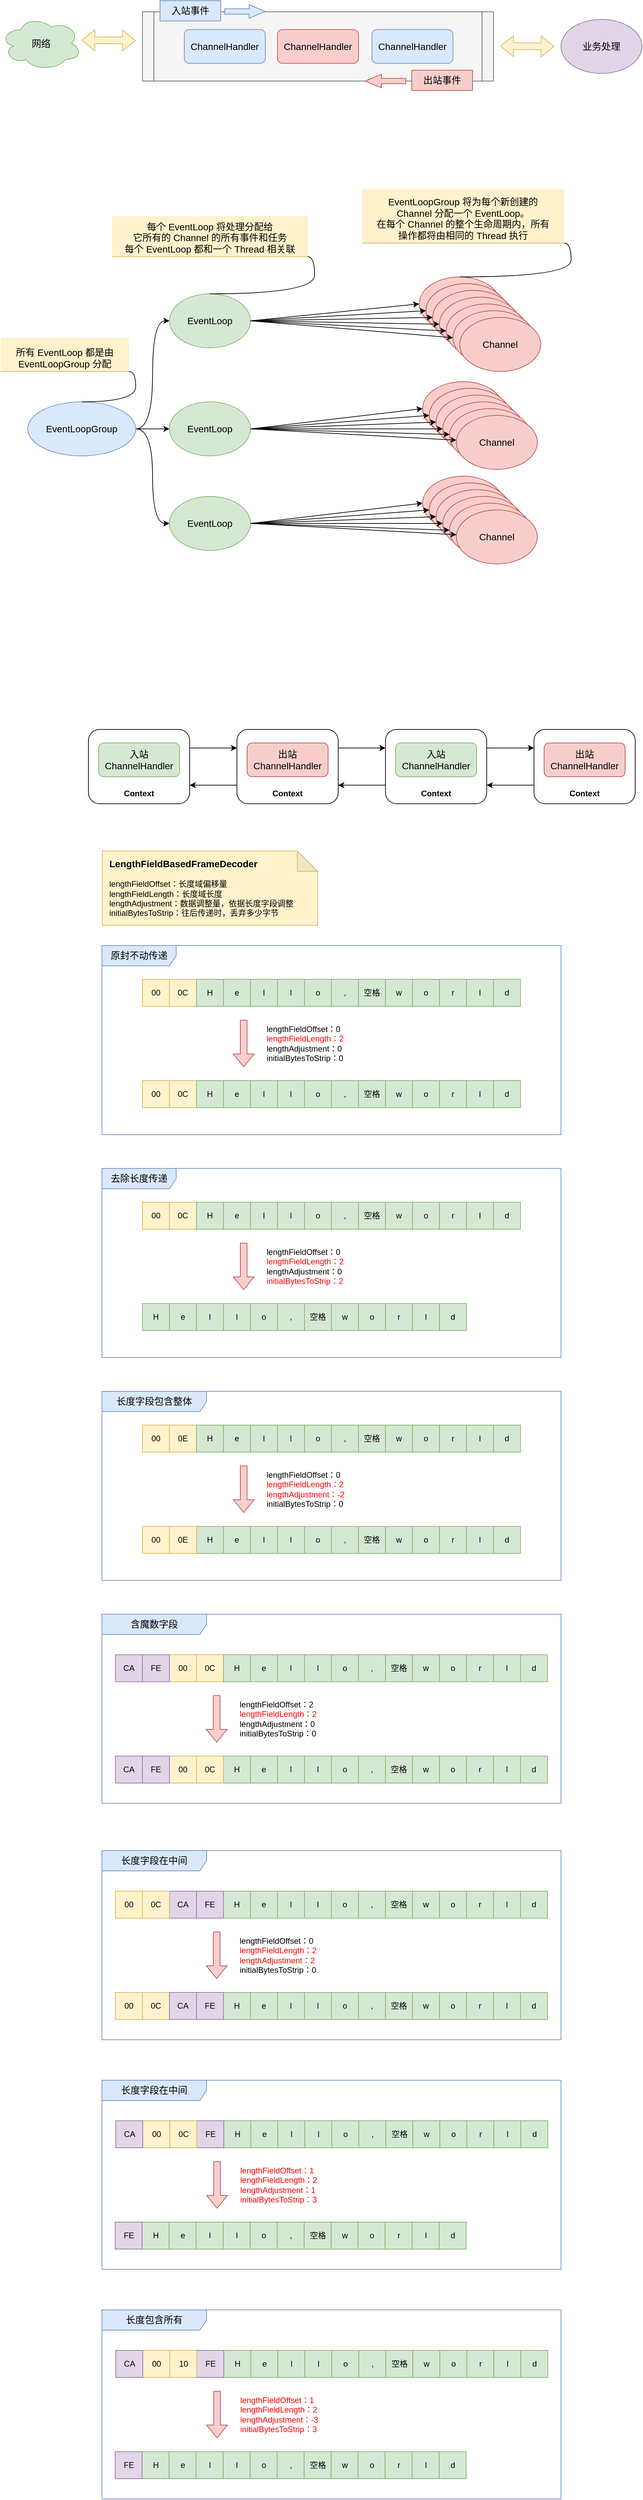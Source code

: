 <mxfile version="20.0.4" type="github">
  <diagram id="XtA5CVKRbKR5JpBeC0xR" name="Page-1">
    <mxGraphModel dx="1186" dy="738" grid="1" gridSize="10" guides="1" tooltips="1" connect="1" arrows="1" fold="1" page="1" pageScale="1" pageWidth="827" pageHeight="1169" math="0" shadow="0">
      <root>
        <mxCell id="0" />
        <mxCell id="1" parent="0" />
        <mxCell id="qQ9u0ITdFLPHZTy9LnP3-21" style="edgeStyle=orthogonalEdgeStyle;rounded=0;orthogonalLoop=1;jettySize=auto;html=1;exitX=1;exitY=0.25;exitDx=0;exitDy=0;entryX=0;entryY=0.25;entryDx=0;entryDy=0;" edge="1" parent="1" source="qQ9u0ITdFLPHZTy9LnP3-16" target="qQ9u0ITdFLPHZTy9LnP3-18">
          <mxGeometry relative="1" as="geometry" />
        </mxCell>
        <mxCell id="qQ9u0ITdFLPHZTy9LnP3-16" value="" style="rounded=1;whiteSpace=wrap;html=1;" vertex="1" parent="1">
          <mxGeometry x="180" y="1210" width="150" height="110" as="geometry" />
        </mxCell>
        <mxCell id="eONeHwgocARIAwds69jC-1" value="&lt;font style=&quot;font-size: 14px;&quot; color=&quot;#000000&quot;&gt;网络&lt;/font&gt;" style="ellipse;shape=cloud;whiteSpace=wrap;html=1;fontSize=16;fillColor=#d5e8d4;strokeColor=#82b366;" parent="1" vertex="1">
          <mxGeometry x="50" y="154" width="120" height="80" as="geometry" />
        </mxCell>
        <mxCell id="eONeHwgocARIAwds69jC-2" value="" style="shape=process;whiteSpace=wrap;html=1;backgroundOutline=1;fontSize=14;size=0.033;fillColor=#f5f5f5;strokeColor=#666666;fontColor=#333333;" parent="1" vertex="1">
          <mxGeometry x="260" y="147.5" width="520" height="102.5" as="geometry" />
        </mxCell>
        <mxCell id="eONeHwgocARIAwds69jC-4" value="" style="shape=flexArrow;endArrow=classic;startArrow=classic;html=1;rounded=0;fontSize=14;fontColor=#000000;fillColor=#fff2cc;strokeColor=#d6b656;" parent="1" edge="1">
          <mxGeometry width="100" height="100" relative="1" as="geometry">
            <mxPoint x="170" y="189.5" as="sourcePoint" />
            <mxPoint x="250" y="190" as="targetPoint" />
            <Array as="points" />
          </mxGeometry>
        </mxCell>
        <mxCell id="eONeHwgocARIAwds69jC-5" value="ChannelHandler" style="rounded=1;whiteSpace=wrap;html=1;fontSize=14;fillColor=#dae8fc;strokeColor=#6c8ebf;" parent="1" vertex="1">
          <mxGeometry x="600" y="173.75" width="120" height="50" as="geometry" />
        </mxCell>
        <mxCell id="eONeHwgocARIAwds69jC-6" value="ChannelHandler" style="rounded=1;whiteSpace=wrap;html=1;fontSize=14;fillColor=#dae8fc;strokeColor=#6c8ebf;" parent="1" vertex="1">
          <mxGeometry x="322" y="173.75" width="120" height="50" as="geometry" />
        </mxCell>
        <mxCell id="eONeHwgocARIAwds69jC-7" value="ChannelHandler" style="rounded=1;whiteSpace=wrap;html=1;fontSize=14;fillColor=#f8cecc;strokeColor=#b85450;" parent="1" vertex="1">
          <mxGeometry x="460" y="173.75" width="120" height="50" as="geometry" />
        </mxCell>
        <mxCell id="eONeHwgocARIAwds69jC-9" value="入站事件" style="rounded=0;whiteSpace=wrap;html=1;fontSize=14;fillColor=#dae8fc;strokeColor=#6c8ebf;" parent="1" vertex="1">
          <mxGeometry x="286" y="131" width="90" height="30" as="geometry" />
        </mxCell>
        <mxCell id="eONeHwgocARIAwds69jC-10" value="" style="shape=singleArrow;whiteSpace=wrap;html=1;arrowWidth=0.4;arrowSize=0.4;fontSize=14;rounded=0;fillColor=#dae8fc;strokeColor=#6c8ebf;" parent="1" vertex="1">
          <mxGeometry x="382" y="137" width="60" height="20" as="geometry" />
        </mxCell>
        <mxCell id="eONeHwgocARIAwds69jC-12" value="出站事件" style="rounded=0;whiteSpace=wrap;html=1;fontSize=14;fillColor=#f8cecc;strokeColor=#b85450;" parent="1" vertex="1">
          <mxGeometry x="659" y="234" width="90" height="30" as="geometry" />
        </mxCell>
        <mxCell id="eONeHwgocARIAwds69jC-13" value="" style="shape=singleArrow;whiteSpace=wrap;html=1;arrowWidth=0.4;arrowSize=0.4;fontSize=14;rounded=0;fillColor=#f8cecc;strokeColor=#b85450;rotation=-180;" parent="1" vertex="1">
          <mxGeometry x="590" y="240" width="60" height="20" as="geometry" />
        </mxCell>
        <mxCell id="eONeHwgocARIAwds69jC-14" value="" style="shape=flexArrow;endArrow=classic;startArrow=classic;html=1;rounded=0;fontSize=14;fontColor=#000000;fillColor=#fff2cc;strokeColor=#d6b656;" parent="1" edge="1">
          <mxGeometry width="100" height="100" relative="1" as="geometry">
            <mxPoint x="790" y="198.25" as="sourcePoint" />
            <mxPoint x="870" y="198.75" as="targetPoint" />
            <Array as="points" />
          </mxGeometry>
        </mxCell>
        <mxCell id="eONeHwgocARIAwds69jC-15" value="业务处理" style="ellipse;whiteSpace=wrap;html=1;fontSize=14;fillColor=#e1d5e7;strokeColor=#9673a6;" parent="1" vertex="1">
          <mxGeometry x="880" y="158.75" width="120" height="80" as="geometry" />
        </mxCell>
        <mxCell id="eONeHwgocARIAwds69jC-20" style="edgeStyle=orthogonalEdgeStyle;rounded=0;orthogonalLoop=1;jettySize=auto;html=1;exitX=1;exitY=0.5;exitDx=0;exitDy=0;entryX=0;entryY=0.5;entryDx=0;entryDy=0;fontSize=14;fontColor=#000000;curved=1;" parent="1" source="eONeHwgocARIAwds69jC-16" target="eONeHwgocARIAwds69jC-17" edge="1">
          <mxGeometry relative="1" as="geometry" />
        </mxCell>
        <mxCell id="eONeHwgocARIAwds69jC-21" style="edgeStyle=orthogonalEdgeStyle;curved=1;rounded=0;orthogonalLoop=1;jettySize=auto;html=1;exitX=1;exitY=0.5;exitDx=0;exitDy=0;fontSize=14;fontColor=#000000;" parent="1" source="eONeHwgocARIAwds69jC-16" target="eONeHwgocARIAwds69jC-19" edge="1">
          <mxGeometry relative="1" as="geometry" />
        </mxCell>
        <mxCell id="eONeHwgocARIAwds69jC-22" style="edgeStyle=orthogonalEdgeStyle;curved=1;rounded=0;orthogonalLoop=1;jettySize=auto;html=1;exitX=1;exitY=0.5;exitDx=0;exitDy=0;entryX=0;entryY=0.5;entryDx=0;entryDy=0;fontSize=14;fontColor=#000000;" parent="1" source="eONeHwgocARIAwds69jC-16" target="eONeHwgocARIAwds69jC-18" edge="1">
          <mxGeometry relative="1" as="geometry" />
        </mxCell>
        <mxCell id="eONeHwgocARIAwds69jC-16" value="EventLoopGroup" style="ellipse;whiteSpace=wrap;html=1;fontSize=14;fillColor=#dae8fc;strokeColor=#6c8ebf;" parent="1" vertex="1">
          <mxGeometry x="90" y="725" width="160" height="80" as="geometry" />
        </mxCell>
        <mxCell id="eONeHwgocARIAwds69jC-17" value="EventLoop" style="ellipse;whiteSpace=wrap;html=1;fontSize=14;fillColor=#d5e8d4;strokeColor=#82b366;" parent="1" vertex="1">
          <mxGeometry x="300" y="565" width="120" height="80" as="geometry" />
        </mxCell>
        <mxCell id="eONeHwgocARIAwds69jC-18" value="EventLoop" style="ellipse;whiteSpace=wrap;html=1;fontSize=14;fillColor=#d5e8d4;strokeColor=#82b366;" parent="1" vertex="1">
          <mxGeometry x="300" y="865" width="120" height="80" as="geometry" />
        </mxCell>
        <mxCell id="eONeHwgocARIAwds69jC-19" value="EventLoop" style="ellipse;whiteSpace=wrap;html=1;fontSize=14;fillColor=#d5e8d4;strokeColor=#82b366;" parent="1" vertex="1">
          <mxGeometry x="300" y="725" width="120" height="80" as="geometry" />
        </mxCell>
        <mxCell id="eONeHwgocARIAwds69jC-23" value="Channel" style="ellipse;whiteSpace=wrap;html=1;fontSize=14;fillColor=#f8cecc;strokeColor=#b85450;" parent="1" vertex="1">
          <mxGeometry x="670" y="540" width="120" height="80" as="geometry" />
        </mxCell>
        <mxCell id="eONeHwgocARIAwds69jC-24" value="Channel" style="ellipse;whiteSpace=wrap;html=1;fontSize=14;fillColor=#f8cecc;strokeColor=#b85450;" parent="1" vertex="1">
          <mxGeometry x="680" y="550" width="120" height="80" as="geometry" />
        </mxCell>
        <mxCell id="eONeHwgocARIAwds69jC-25" value="Channel" style="ellipse;whiteSpace=wrap;html=1;fontSize=14;fillColor=#f8cecc;strokeColor=#b85450;" parent="1" vertex="1">
          <mxGeometry x="680" y="550" width="120" height="80" as="geometry" />
        </mxCell>
        <mxCell id="eONeHwgocARIAwds69jC-26" value="Channel" style="ellipse;whiteSpace=wrap;html=1;fontSize=14;fillColor=#f8cecc;strokeColor=#b85450;" parent="1" vertex="1">
          <mxGeometry x="690" y="560" width="120" height="80" as="geometry" />
        </mxCell>
        <mxCell id="eONeHwgocARIAwds69jC-27" value="Channel" style="ellipse;whiteSpace=wrap;html=1;fontSize=14;fillColor=#f8cecc;strokeColor=#b85450;" parent="1" vertex="1">
          <mxGeometry x="700" y="570" width="120" height="80" as="geometry" />
        </mxCell>
        <mxCell id="eONeHwgocARIAwds69jC-28" value="Channel" style="ellipse;whiteSpace=wrap;html=1;fontSize=14;fillColor=#f8cecc;strokeColor=#b85450;" parent="1" vertex="1">
          <mxGeometry x="710" y="580" width="120" height="80" as="geometry" />
        </mxCell>
        <mxCell id="eONeHwgocARIAwds69jC-29" value="Channel" style="ellipse;whiteSpace=wrap;html=1;fontSize=14;fillColor=#f8cecc;strokeColor=#b85450;" parent="1" vertex="1">
          <mxGeometry x="720" y="590" width="120" height="80" as="geometry" />
        </mxCell>
        <mxCell id="eONeHwgocARIAwds69jC-43" value="Channel" style="ellipse;whiteSpace=wrap;html=1;fontSize=14;fillColor=#f8cecc;strokeColor=#b85450;" parent="1" vertex="1">
          <mxGeometry x="680" y="550" width="120" height="80" as="geometry" />
        </mxCell>
        <mxCell id="eONeHwgocARIAwds69jC-44" value="Channel" style="ellipse;whiteSpace=wrap;html=1;fontSize=14;fillColor=#f8cecc;strokeColor=#b85450;" parent="1" vertex="1">
          <mxGeometry x="690" y="560" width="120" height="80" as="geometry" />
        </mxCell>
        <mxCell id="eONeHwgocARIAwds69jC-45" value="Channel" style="ellipse;whiteSpace=wrap;html=1;fontSize=14;fillColor=#f8cecc;strokeColor=#b85450;" parent="1" vertex="1">
          <mxGeometry x="690" y="560" width="120" height="80" as="geometry" />
        </mxCell>
        <mxCell id="eONeHwgocARIAwds69jC-46" value="Channel" style="ellipse;whiteSpace=wrap;html=1;fontSize=14;fillColor=#f8cecc;strokeColor=#b85450;" parent="1" vertex="1">
          <mxGeometry x="700" y="570" width="120" height="80" as="geometry" />
        </mxCell>
        <mxCell id="eONeHwgocARIAwds69jC-47" value="Channel" style="ellipse;whiteSpace=wrap;html=1;fontSize=14;fillColor=#f8cecc;strokeColor=#b85450;" parent="1" vertex="1">
          <mxGeometry x="710" y="580" width="120" height="80" as="geometry" />
        </mxCell>
        <mxCell id="eONeHwgocARIAwds69jC-48" value="Channel" style="ellipse;whiteSpace=wrap;html=1;fontSize=14;fillColor=#f8cecc;strokeColor=#b85450;" parent="1" vertex="1">
          <mxGeometry x="720" y="590" width="120" height="80" as="geometry" />
        </mxCell>
        <mxCell id="eONeHwgocARIAwds69jC-49" value="Channel" style="ellipse;whiteSpace=wrap;html=1;fontSize=14;fillColor=#f8cecc;strokeColor=#b85450;" parent="1" vertex="1">
          <mxGeometry x="730" y="600" width="120" height="80" as="geometry" />
        </mxCell>
        <mxCell id="eONeHwgocARIAwds69jC-50" value="Channel" style="ellipse;whiteSpace=wrap;html=1;fontSize=14;fillColor=#f8cecc;strokeColor=#b85450;" parent="1" vertex="1">
          <mxGeometry x="675" y="695" width="120" height="80" as="geometry" />
        </mxCell>
        <mxCell id="eONeHwgocARIAwds69jC-51" value="Channel" style="ellipse;whiteSpace=wrap;html=1;fontSize=14;fillColor=#f8cecc;strokeColor=#b85450;" parent="1" vertex="1">
          <mxGeometry x="685" y="705" width="120" height="80" as="geometry" />
        </mxCell>
        <mxCell id="eONeHwgocARIAwds69jC-52" value="Channel" style="ellipse;whiteSpace=wrap;html=1;fontSize=14;fillColor=#f8cecc;strokeColor=#b85450;" parent="1" vertex="1">
          <mxGeometry x="685" y="705" width="120" height="80" as="geometry" />
        </mxCell>
        <mxCell id="eONeHwgocARIAwds69jC-53" value="Channel" style="ellipse;whiteSpace=wrap;html=1;fontSize=14;fillColor=#f8cecc;strokeColor=#b85450;" parent="1" vertex="1">
          <mxGeometry x="695" y="715" width="120" height="80" as="geometry" />
        </mxCell>
        <mxCell id="eONeHwgocARIAwds69jC-54" value="Channel" style="ellipse;whiteSpace=wrap;html=1;fontSize=14;fillColor=#f8cecc;strokeColor=#b85450;" parent="1" vertex="1">
          <mxGeometry x="705" y="725" width="120" height="80" as="geometry" />
        </mxCell>
        <mxCell id="eONeHwgocARIAwds69jC-55" value="Channel" style="ellipse;whiteSpace=wrap;html=1;fontSize=14;fillColor=#f8cecc;strokeColor=#b85450;" parent="1" vertex="1">
          <mxGeometry x="715" y="735" width="120" height="80" as="geometry" />
        </mxCell>
        <mxCell id="eONeHwgocARIAwds69jC-56" value="Channel" style="ellipse;whiteSpace=wrap;html=1;fontSize=14;fillColor=#f8cecc;strokeColor=#b85450;" parent="1" vertex="1">
          <mxGeometry x="725" y="745" width="120" height="80" as="geometry" />
        </mxCell>
        <mxCell id="eONeHwgocARIAwds69jC-57" value="Channel" style="ellipse;whiteSpace=wrap;html=1;fontSize=14;fillColor=#f8cecc;strokeColor=#b85450;" parent="1" vertex="1">
          <mxGeometry x="675" y="835" width="120" height="80" as="geometry" />
        </mxCell>
        <mxCell id="eONeHwgocARIAwds69jC-58" value="Channel" style="ellipse;whiteSpace=wrap;html=1;fontSize=14;fillColor=#f8cecc;strokeColor=#b85450;" parent="1" vertex="1">
          <mxGeometry x="685" y="845" width="120" height="80" as="geometry" />
        </mxCell>
        <mxCell id="eONeHwgocARIAwds69jC-59" value="Channel" style="ellipse;whiteSpace=wrap;html=1;fontSize=14;fillColor=#f8cecc;strokeColor=#b85450;" parent="1" vertex="1">
          <mxGeometry x="685" y="845" width="120" height="80" as="geometry" />
        </mxCell>
        <mxCell id="eONeHwgocARIAwds69jC-60" value="Channel" style="ellipse;whiteSpace=wrap;html=1;fontSize=14;fillColor=#f8cecc;strokeColor=#b85450;" parent="1" vertex="1">
          <mxGeometry x="695" y="855" width="120" height="80" as="geometry" />
        </mxCell>
        <mxCell id="eONeHwgocARIAwds69jC-61" value="Channel" style="ellipse;whiteSpace=wrap;html=1;fontSize=14;fillColor=#f8cecc;strokeColor=#b85450;" parent="1" vertex="1">
          <mxGeometry x="705" y="865" width="120" height="80" as="geometry" />
        </mxCell>
        <mxCell id="eONeHwgocARIAwds69jC-62" value="Channel" style="ellipse;whiteSpace=wrap;html=1;fontSize=14;fillColor=#f8cecc;strokeColor=#b85450;" parent="1" vertex="1">
          <mxGeometry x="715" y="875" width="120" height="80" as="geometry" />
        </mxCell>
        <mxCell id="eONeHwgocARIAwds69jC-63" value="Channel" style="ellipse;whiteSpace=wrap;html=1;fontSize=14;fillColor=#f8cecc;strokeColor=#b85450;" parent="1" vertex="1">
          <mxGeometry x="725" y="885" width="120" height="80" as="geometry" />
        </mxCell>
        <mxCell id="eONeHwgocARIAwds69jC-64" style="edgeStyle=none;rounded=0;orthogonalLoop=1;jettySize=auto;html=1;exitX=1;exitY=0.5;exitDx=0;exitDy=0;entryX=0;entryY=0.5;entryDx=0;entryDy=0;fontSize=14;fontColor=#000000;" parent="1" source="eONeHwgocARIAwds69jC-19" target="eONeHwgocARIAwds69jC-50" edge="1">
          <mxGeometry relative="1" as="geometry" />
        </mxCell>
        <mxCell id="eONeHwgocARIAwds69jC-67" style="edgeStyle=none;rounded=0;orthogonalLoop=1;jettySize=auto;html=1;exitX=1;exitY=0.5;exitDx=0;exitDy=0;entryX=0;entryY=0.5;entryDx=0;entryDy=0;fontSize=14;fontColor=#000000;" parent="1" source="eONeHwgocARIAwds69jC-19" target="eONeHwgocARIAwds69jC-53" edge="1">
          <mxGeometry relative="1" as="geometry" />
        </mxCell>
        <mxCell id="eONeHwgocARIAwds69jC-68" style="edgeStyle=none;rounded=0;orthogonalLoop=1;jettySize=auto;html=1;exitX=1;exitY=0.5;exitDx=0;exitDy=0;entryX=0;entryY=0.5;entryDx=0;entryDy=0;fontSize=14;fontColor=#000000;" parent="1" source="eONeHwgocARIAwds69jC-19" target="eONeHwgocARIAwds69jC-54" edge="1">
          <mxGeometry relative="1" as="geometry" />
        </mxCell>
        <mxCell id="eONeHwgocARIAwds69jC-69" style="edgeStyle=none;rounded=0;orthogonalLoop=1;jettySize=auto;html=1;exitX=1;exitY=0.5;exitDx=0;exitDy=0;fontSize=14;fontColor=#000000;" parent="1" source="eONeHwgocARIAwds69jC-19" target="eONeHwgocARIAwds69jC-55" edge="1">
          <mxGeometry relative="1" as="geometry" />
        </mxCell>
        <mxCell id="eONeHwgocARIAwds69jC-71" style="edgeStyle=none;rounded=0;orthogonalLoop=1;jettySize=auto;html=1;exitX=1;exitY=0.5;exitDx=0;exitDy=0;fontSize=14;fontColor=#000000;" parent="1" source="eONeHwgocARIAwds69jC-19" target="eONeHwgocARIAwds69jC-56" edge="1">
          <mxGeometry relative="1" as="geometry" />
        </mxCell>
        <mxCell id="eONeHwgocARIAwds69jC-66" style="edgeStyle=none;rounded=0;orthogonalLoop=1;jettySize=auto;html=1;exitX=1;exitY=0.5;exitDx=0;exitDy=0;entryX=0;entryY=0.5;entryDx=0;entryDy=0;fontSize=14;fontColor=#000000;" parent="1" source="eONeHwgocARIAwds69jC-19" target="eONeHwgocARIAwds69jC-52" edge="1">
          <mxGeometry relative="1" as="geometry" />
        </mxCell>
        <mxCell id="eONeHwgocARIAwds69jC-65" style="edgeStyle=none;rounded=0;orthogonalLoop=1;jettySize=auto;html=1;exitX=1;exitY=0.5;exitDx=0;exitDy=0;entryX=0;entryY=0.5;entryDx=0;entryDy=0;fontSize=14;fontColor=#000000;" parent="1" source="eONeHwgocARIAwds69jC-18" target="eONeHwgocARIAwds69jC-57" edge="1">
          <mxGeometry relative="1" as="geometry" />
        </mxCell>
        <mxCell id="eONeHwgocARIAwds69jC-73" style="edgeStyle=none;rounded=0;orthogonalLoop=1;jettySize=auto;html=1;exitX=1;exitY=0.5;exitDx=0;exitDy=0;entryX=0;entryY=0.5;entryDx=0;entryDy=0;fontSize=14;fontColor=#000000;" parent="1" source="eONeHwgocARIAwds69jC-18" target="eONeHwgocARIAwds69jC-59" edge="1">
          <mxGeometry relative="1" as="geometry" />
        </mxCell>
        <mxCell id="eONeHwgocARIAwds69jC-74" style="edgeStyle=none;rounded=0;orthogonalLoop=1;jettySize=auto;html=1;exitX=1;exitY=0.5;exitDx=0;exitDy=0;entryX=0;entryY=0.5;entryDx=0;entryDy=0;fontSize=14;fontColor=#000000;" parent="1" source="eONeHwgocARIAwds69jC-18" target="eONeHwgocARIAwds69jC-60" edge="1">
          <mxGeometry relative="1" as="geometry" />
        </mxCell>
        <mxCell id="eONeHwgocARIAwds69jC-75" style="edgeStyle=none;rounded=0;orthogonalLoop=1;jettySize=auto;html=1;exitX=1;exitY=0.5;exitDx=0;exitDy=0;entryX=0;entryY=0.5;entryDx=0;entryDy=0;fontSize=14;fontColor=#000000;" parent="1" source="eONeHwgocARIAwds69jC-18" target="eONeHwgocARIAwds69jC-61" edge="1">
          <mxGeometry relative="1" as="geometry" />
        </mxCell>
        <mxCell id="eONeHwgocARIAwds69jC-76" style="edgeStyle=none;rounded=0;orthogonalLoop=1;jettySize=auto;html=1;exitX=1;exitY=0.5;exitDx=0;exitDy=0;entryX=0;entryY=0.5;entryDx=0;entryDy=0;fontSize=14;fontColor=#000000;" parent="1" source="eONeHwgocARIAwds69jC-18" target="eONeHwgocARIAwds69jC-62" edge="1">
          <mxGeometry relative="1" as="geometry" />
        </mxCell>
        <mxCell id="eONeHwgocARIAwds69jC-77" style="edgeStyle=none;rounded=0;orthogonalLoop=1;jettySize=auto;html=1;exitX=1;exitY=0.5;exitDx=0;exitDy=0;fontSize=14;fontColor=#000000;" parent="1" source="eONeHwgocARIAwds69jC-18" target="eONeHwgocARIAwds69jC-63" edge="1">
          <mxGeometry relative="1" as="geometry" />
        </mxCell>
        <mxCell id="eONeHwgocARIAwds69jC-30" style="rounded=0;orthogonalLoop=1;jettySize=auto;html=1;exitX=1;exitY=0.5;exitDx=0;exitDy=0;entryX=0;entryY=0.5;entryDx=0;entryDy=0;fontSize=14;fontColor=#000000;" parent="1" source="eONeHwgocARIAwds69jC-17" target="eONeHwgocARIAwds69jC-23" edge="1">
          <mxGeometry relative="1" as="geometry" />
        </mxCell>
        <mxCell id="eONeHwgocARIAwds69jC-31" style="edgeStyle=none;rounded=0;orthogonalLoop=1;jettySize=auto;html=1;exitX=1;exitY=0.5;exitDx=0;exitDy=0;entryX=0;entryY=0.5;entryDx=0;entryDy=0;fontSize=14;fontColor=#000000;" parent="1" source="eONeHwgocARIAwds69jC-17" target="eONeHwgocARIAwds69jC-25" edge="1">
          <mxGeometry relative="1" as="geometry" />
        </mxCell>
        <mxCell id="eONeHwgocARIAwds69jC-32" style="edgeStyle=none;rounded=0;orthogonalLoop=1;jettySize=auto;html=1;exitX=1;exitY=0.5;exitDx=0;exitDy=0;entryX=0;entryY=0.5;entryDx=0;entryDy=0;fontSize=14;fontColor=#000000;" parent="1" source="eONeHwgocARIAwds69jC-17" target="eONeHwgocARIAwds69jC-26" edge="1">
          <mxGeometry relative="1" as="geometry" />
        </mxCell>
        <mxCell id="eONeHwgocARIAwds69jC-33" style="edgeStyle=none;rounded=0;orthogonalLoop=1;jettySize=auto;html=1;exitX=1;exitY=0.5;exitDx=0;exitDy=0;entryX=0;entryY=0.5;entryDx=0;entryDy=0;fontSize=14;fontColor=#000000;" parent="1" source="eONeHwgocARIAwds69jC-17" target="eONeHwgocARIAwds69jC-27" edge="1">
          <mxGeometry relative="1" as="geometry" />
        </mxCell>
        <mxCell id="eONeHwgocARIAwds69jC-34" style="edgeStyle=none;rounded=0;orthogonalLoop=1;jettySize=auto;html=1;exitX=1;exitY=0.5;exitDx=0;exitDy=0;entryX=0;entryY=0.5;entryDx=0;entryDy=0;fontSize=14;fontColor=#000000;" parent="1" source="eONeHwgocARIAwds69jC-17" target="eONeHwgocARIAwds69jC-28" edge="1">
          <mxGeometry relative="1" as="geometry" />
        </mxCell>
        <mxCell id="eONeHwgocARIAwds69jC-35" style="edgeStyle=none;rounded=0;orthogonalLoop=1;jettySize=auto;html=1;exitX=1;exitY=0.5;exitDx=0;exitDy=0;entryX=0;entryY=0.5;entryDx=0;entryDy=0;fontSize=14;fontColor=#000000;" parent="1" source="eONeHwgocARIAwds69jC-17" target="eONeHwgocARIAwds69jC-29" edge="1">
          <mxGeometry relative="1" as="geometry" />
        </mxCell>
        <mxCell id="eONeHwgocARIAwds69jC-78" value="所有 EventLoop 都是由&lt;br&gt;EventLoopGroup 分配" style="whiteSpace=wrap;html=1;shape=partialRectangle;top=0;left=0;bottom=1;right=0;points=[[0,1],[1,1]];fillColor=#fff2cc;align=center;verticalAlign=bottom;routingCenterY=0.5;snapToPoint=1;recursiveResize=0;autosize=1;treeFolding=1;treeMoving=1;newEdgeStyle={&quot;edgeStyle&quot;:&quot;entityRelationEdgeStyle&quot;,&quot;startArrow&quot;:&quot;none&quot;,&quot;endArrow&quot;:&quot;none&quot;,&quot;segment&quot;:10,&quot;curved&quot;:1};fontSize=14;strokeColor=#d6b656;" parent="1" vertex="1">
          <mxGeometry x="50" y="630" width="190" height="50" as="geometry" />
        </mxCell>
        <mxCell id="eONeHwgocARIAwds69jC-79" value="" style="edgeStyle=entityRelationEdgeStyle;startArrow=none;endArrow=none;segment=10;curved=1;rounded=0;fontColor=#000000;fontSize=14;exitX=0.5;exitY=0;exitDx=0;exitDy=0;" parent="1" source="eONeHwgocARIAwds69jC-16" target="eONeHwgocARIAwds69jC-78" edge="1">
          <mxGeometry relative="1" as="geometry">
            <mxPoint x="120" y="670" as="sourcePoint" />
          </mxGeometry>
        </mxCell>
        <mxCell id="eONeHwgocARIAwds69jC-80" value="每个 EventLoop 将处理分配给&lt;br&gt;它所有的 Channel 的所有事件和任务&lt;br&gt;每个 EventLoop 都和一个 Thread 相关联" style="whiteSpace=wrap;html=1;shape=partialRectangle;top=0;left=0;bottom=1;right=0;points=[[0,1],[1,1]];fillColor=#fff2cc;align=center;verticalAlign=bottom;routingCenterY=0.5;snapToPoint=1;recursiveResize=0;autosize=1;treeFolding=1;treeMoving=1;newEdgeStyle={&quot;edgeStyle&quot;:&quot;entityRelationEdgeStyle&quot;,&quot;startArrow&quot;:&quot;none&quot;,&quot;endArrow&quot;:&quot;none&quot;,&quot;segment&quot;:10,&quot;curved&quot;:1};fontSize=14;strokeColor=#d6b656;" parent="1" vertex="1">
          <mxGeometry x="215" y="450" width="290" height="60" as="geometry" />
        </mxCell>
        <mxCell id="eONeHwgocARIAwds69jC-81" value="" style="edgeStyle=entityRelationEdgeStyle;startArrow=none;endArrow=none;segment=10;curved=1;rounded=0;fontColor=#000000;fontSize=14;exitX=0.5;exitY=0;exitDx=0;exitDy=0;" parent="1" source="eONeHwgocARIAwds69jC-17" target="eONeHwgocARIAwds69jC-80" edge="1">
          <mxGeometry relative="1" as="geometry">
            <mxPoint x="300" y="480" as="sourcePoint" />
          </mxGeometry>
        </mxCell>
        <mxCell id="eONeHwgocARIAwds69jC-82" value="EventLoopGroup 将为每个新创建的&lt;br&gt;Channel 分配一个 EventLoop。&lt;br&gt;在每个 Channel 的整个生命周期内，所有&lt;br&gt;操作都将由相同的 Thread 执行" style="whiteSpace=wrap;html=1;shape=partialRectangle;top=0;left=0;bottom=1;right=0;points=[[0,1],[1,1]];fillColor=#fff2cc;align=center;verticalAlign=bottom;routingCenterY=0.5;snapToPoint=1;recursiveResize=0;autosize=1;treeFolding=1;treeMoving=1;newEdgeStyle={&quot;edgeStyle&quot;:&quot;entityRelationEdgeStyle&quot;,&quot;startArrow&quot;:&quot;none&quot;,&quot;endArrow&quot;:&quot;none&quot;,&quot;segment&quot;:10,&quot;curved&quot;:1};fontSize=14;strokeColor=#d6b656;" parent="1" vertex="1">
          <mxGeometry x="585" y="410" width="300" height="80" as="geometry" />
        </mxCell>
        <mxCell id="eONeHwgocARIAwds69jC-83" value="" style="edgeStyle=entityRelationEdgeStyle;startArrow=none;endArrow=none;segment=10;curved=1;rounded=0;fontColor=#000000;fontSize=14;exitX=0.5;exitY=0;exitDx=0;exitDy=0;" parent="1" source="eONeHwgocARIAwds69jC-23" target="eONeHwgocARIAwds69jC-82" edge="1">
          <mxGeometry relative="1" as="geometry">
            <mxPoint x="749" y="470" as="sourcePoint" />
          </mxGeometry>
        </mxCell>
        <mxCell id="qQ9u0ITdFLPHZTy9LnP3-14" value="入站&lt;br&gt;ChannelHandler" style="rounded=1;whiteSpace=wrap;html=1;fontSize=14;fillColor=#d5e8d4;strokeColor=#82b366;" vertex="1" parent="1">
          <mxGeometry x="195" y="1230" width="120" height="50" as="geometry" />
        </mxCell>
        <mxCell id="qQ9u0ITdFLPHZTy9LnP3-17" value="Context" style="text;html=1;strokeColor=none;fillColor=none;align=center;verticalAlign=middle;whiteSpace=wrap;rounded=0;fontStyle=1" vertex="1" parent="1">
          <mxGeometry x="225" y="1290" width="60" height="30" as="geometry" />
        </mxCell>
        <mxCell id="qQ9u0ITdFLPHZTy9LnP3-22" style="edgeStyle=orthogonalEdgeStyle;rounded=0;orthogonalLoop=1;jettySize=auto;html=1;exitX=0;exitY=0.75;exitDx=0;exitDy=0;entryX=1;entryY=0.75;entryDx=0;entryDy=0;" edge="1" parent="1" source="qQ9u0ITdFLPHZTy9LnP3-18" target="qQ9u0ITdFLPHZTy9LnP3-16">
          <mxGeometry relative="1" as="geometry" />
        </mxCell>
        <mxCell id="qQ9u0ITdFLPHZTy9LnP3-26" style="edgeStyle=orthogonalEdgeStyle;rounded=0;orthogonalLoop=1;jettySize=auto;html=1;exitX=1;exitY=0.25;exitDx=0;exitDy=0;entryX=0;entryY=0.25;entryDx=0;entryDy=0;" edge="1" parent="1" source="qQ9u0ITdFLPHZTy9LnP3-18" target="qQ9u0ITdFLPHZTy9LnP3-23">
          <mxGeometry relative="1" as="geometry" />
        </mxCell>
        <mxCell id="qQ9u0ITdFLPHZTy9LnP3-18" value="" style="rounded=1;whiteSpace=wrap;html=1;" vertex="1" parent="1">
          <mxGeometry x="400" y="1210" width="150" height="110" as="geometry" />
        </mxCell>
        <mxCell id="qQ9u0ITdFLPHZTy9LnP3-19" value="出站&lt;br&gt;ChannelHandler" style="rounded=1;whiteSpace=wrap;html=1;fontSize=14;fillColor=#f8cecc;strokeColor=#b85450;" vertex="1" parent="1">
          <mxGeometry x="415" y="1230" width="120" height="50" as="geometry" />
        </mxCell>
        <mxCell id="qQ9u0ITdFLPHZTy9LnP3-20" value="Context" style="text;html=1;strokeColor=none;fillColor=none;align=center;verticalAlign=middle;whiteSpace=wrap;rounded=0;fontStyle=1" vertex="1" parent="1">
          <mxGeometry x="445" y="1290" width="60" height="30" as="geometry" />
        </mxCell>
        <mxCell id="qQ9u0ITdFLPHZTy9LnP3-27" style="edgeStyle=orthogonalEdgeStyle;rounded=0;orthogonalLoop=1;jettySize=auto;html=1;exitX=0;exitY=0.75;exitDx=0;exitDy=0;entryX=1;entryY=0.75;entryDx=0;entryDy=0;" edge="1" parent="1" source="qQ9u0ITdFLPHZTy9LnP3-23" target="qQ9u0ITdFLPHZTy9LnP3-18">
          <mxGeometry relative="1" as="geometry" />
        </mxCell>
        <mxCell id="qQ9u0ITdFLPHZTy9LnP3-31" style="edgeStyle=orthogonalEdgeStyle;rounded=0;orthogonalLoop=1;jettySize=auto;html=1;exitX=1;exitY=0.25;exitDx=0;exitDy=0;entryX=0;entryY=0.25;entryDx=0;entryDy=0;" edge="1" parent="1" source="qQ9u0ITdFLPHZTy9LnP3-23" target="qQ9u0ITdFLPHZTy9LnP3-28">
          <mxGeometry relative="1" as="geometry" />
        </mxCell>
        <mxCell id="qQ9u0ITdFLPHZTy9LnP3-23" value="" style="rounded=1;whiteSpace=wrap;html=1;" vertex="1" parent="1">
          <mxGeometry x="620" y="1210" width="150" height="110" as="geometry" />
        </mxCell>
        <mxCell id="qQ9u0ITdFLPHZTy9LnP3-24" value="入站&lt;br&gt;ChannelHandler" style="rounded=1;whiteSpace=wrap;html=1;fontSize=14;fillColor=#d5e8d4;strokeColor=#82b366;" vertex="1" parent="1">
          <mxGeometry x="635" y="1230" width="120" height="50" as="geometry" />
        </mxCell>
        <mxCell id="qQ9u0ITdFLPHZTy9LnP3-25" value="Context" style="text;html=1;strokeColor=none;fillColor=none;align=center;verticalAlign=middle;whiteSpace=wrap;rounded=0;fontStyle=1" vertex="1" parent="1">
          <mxGeometry x="665" y="1290" width="60" height="30" as="geometry" />
        </mxCell>
        <mxCell id="qQ9u0ITdFLPHZTy9LnP3-32" style="edgeStyle=orthogonalEdgeStyle;rounded=0;orthogonalLoop=1;jettySize=auto;html=1;exitX=0;exitY=0.75;exitDx=0;exitDy=0;entryX=1;entryY=0.75;entryDx=0;entryDy=0;" edge="1" parent="1" source="qQ9u0ITdFLPHZTy9LnP3-28" target="qQ9u0ITdFLPHZTy9LnP3-23">
          <mxGeometry relative="1" as="geometry" />
        </mxCell>
        <mxCell id="qQ9u0ITdFLPHZTy9LnP3-28" value="" style="rounded=1;whiteSpace=wrap;html=1;" vertex="1" parent="1">
          <mxGeometry x="840" y="1210" width="150" height="110" as="geometry" />
        </mxCell>
        <mxCell id="qQ9u0ITdFLPHZTy9LnP3-29" value="出站&lt;br&gt;ChannelHandler" style="rounded=1;whiteSpace=wrap;html=1;fontSize=14;fillColor=#f8cecc;strokeColor=#b85450;" vertex="1" parent="1">
          <mxGeometry x="855" y="1230" width="120" height="50" as="geometry" />
        </mxCell>
        <mxCell id="qQ9u0ITdFLPHZTy9LnP3-30" value="Context" style="text;html=1;strokeColor=none;fillColor=none;align=center;verticalAlign=middle;whiteSpace=wrap;rounded=0;fontStyle=1" vertex="1" parent="1">
          <mxGeometry x="885" y="1290" width="60" height="30" as="geometry" />
        </mxCell>
        <mxCell id="qQ9u0ITdFLPHZTy9LnP3-47" value="" style="group" vertex="1" connectable="0" parent="1">
          <mxGeometry x="260" y="1580" width="560" height="40" as="geometry" />
        </mxCell>
        <mxCell id="qQ9u0ITdFLPHZTy9LnP3-33" value="00" style="whiteSpace=wrap;html=1;aspect=fixed;fillColor=#fff2cc;strokeColor=#d6b656;" vertex="1" parent="qQ9u0ITdFLPHZTy9LnP3-47">
          <mxGeometry width="40" height="40" as="geometry" />
        </mxCell>
        <mxCell id="qQ9u0ITdFLPHZTy9LnP3-34" value="0C" style="whiteSpace=wrap;html=1;aspect=fixed;fillColor=#fff2cc;strokeColor=#d6b656;" vertex="1" parent="qQ9u0ITdFLPHZTy9LnP3-47">
          <mxGeometry x="40" width="40" height="40" as="geometry" />
        </mxCell>
        <mxCell id="qQ9u0ITdFLPHZTy9LnP3-35" value="H" style="whiteSpace=wrap;html=1;aspect=fixed;fillColor=#d5e8d4;strokeColor=#82b366;" vertex="1" parent="qQ9u0ITdFLPHZTy9LnP3-47">
          <mxGeometry x="80" width="40" height="40" as="geometry" />
        </mxCell>
        <mxCell id="qQ9u0ITdFLPHZTy9LnP3-36" value="e" style="whiteSpace=wrap;html=1;aspect=fixed;fillColor=#d5e8d4;strokeColor=#82b366;" vertex="1" parent="qQ9u0ITdFLPHZTy9LnP3-47">
          <mxGeometry x="120" width="40" height="40" as="geometry" />
        </mxCell>
        <mxCell id="qQ9u0ITdFLPHZTy9LnP3-37" value="l" style="whiteSpace=wrap;html=1;aspect=fixed;fillColor=#d5e8d4;strokeColor=#82b366;" vertex="1" parent="qQ9u0ITdFLPHZTy9LnP3-47">
          <mxGeometry x="160" width="40" height="40" as="geometry" />
        </mxCell>
        <mxCell id="qQ9u0ITdFLPHZTy9LnP3-38" value="l" style="whiteSpace=wrap;html=1;aspect=fixed;fillColor=#d5e8d4;strokeColor=#82b366;" vertex="1" parent="qQ9u0ITdFLPHZTy9LnP3-47">
          <mxGeometry x="200" width="40" height="40" as="geometry" />
        </mxCell>
        <mxCell id="qQ9u0ITdFLPHZTy9LnP3-39" value="o" style="whiteSpace=wrap;html=1;aspect=fixed;fillColor=#d5e8d4;strokeColor=#82b366;" vertex="1" parent="qQ9u0ITdFLPHZTy9LnP3-47">
          <mxGeometry x="240" width="40" height="40" as="geometry" />
        </mxCell>
        <mxCell id="qQ9u0ITdFLPHZTy9LnP3-40" value="," style="whiteSpace=wrap;html=1;aspect=fixed;fillColor=#d5e8d4;strokeColor=#82b366;" vertex="1" parent="qQ9u0ITdFLPHZTy9LnP3-47">
          <mxGeometry x="280" width="40" height="40" as="geometry" />
        </mxCell>
        <mxCell id="qQ9u0ITdFLPHZTy9LnP3-41" value="空格" style="whiteSpace=wrap;html=1;aspect=fixed;fillColor=#d5e8d4;strokeColor=#82b366;" vertex="1" parent="qQ9u0ITdFLPHZTy9LnP3-47">
          <mxGeometry x="320" width="40" height="40" as="geometry" />
        </mxCell>
        <mxCell id="qQ9u0ITdFLPHZTy9LnP3-42" value="w" style="whiteSpace=wrap;html=1;aspect=fixed;fillColor=#d5e8d4;strokeColor=#82b366;" vertex="1" parent="qQ9u0ITdFLPHZTy9LnP3-47">
          <mxGeometry x="360" width="40" height="40" as="geometry" />
        </mxCell>
        <mxCell id="qQ9u0ITdFLPHZTy9LnP3-43" value="o" style="whiteSpace=wrap;html=1;aspect=fixed;fillColor=#d5e8d4;strokeColor=#82b366;" vertex="1" parent="qQ9u0ITdFLPHZTy9LnP3-47">
          <mxGeometry x="400" width="40" height="40" as="geometry" />
        </mxCell>
        <mxCell id="qQ9u0ITdFLPHZTy9LnP3-44" value="r" style="whiteSpace=wrap;html=1;aspect=fixed;fillColor=#d5e8d4;strokeColor=#82b366;" vertex="1" parent="qQ9u0ITdFLPHZTy9LnP3-47">
          <mxGeometry x="440" width="40" height="40" as="geometry" />
        </mxCell>
        <mxCell id="qQ9u0ITdFLPHZTy9LnP3-45" value="l" style="whiteSpace=wrap;html=1;aspect=fixed;fillColor=#d5e8d4;strokeColor=#82b366;" vertex="1" parent="qQ9u0ITdFLPHZTy9LnP3-47">
          <mxGeometry x="480" width="40" height="40" as="geometry" />
        </mxCell>
        <mxCell id="qQ9u0ITdFLPHZTy9LnP3-46" value="d" style="whiteSpace=wrap;html=1;aspect=fixed;fillColor=#d5e8d4;strokeColor=#82b366;" vertex="1" parent="qQ9u0ITdFLPHZTy9LnP3-47">
          <mxGeometry x="520" width="40" height="40" as="geometry" />
        </mxCell>
        <mxCell id="qQ9u0ITdFLPHZTy9LnP3-48" value="" style="group" vertex="1" connectable="0" parent="1">
          <mxGeometry x="260" y="1730" width="560" height="40" as="geometry" />
        </mxCell>
        <mxCell id="qQ9u0ITdFLPHZTy9LnP3-49" value="00" style="whiteSpace=wrap;html=1;aspect=fixed;fillColor=#fff2cc;strokeColor=#d6b656;" vertex="1" parent="qQ9u0ITdFLPHZTy9LnP3-48">
          <mxGeometry width="40" height="40" as="geometry" />
        </mxCell>
        <mxCell id="qQ9u0ITdFLPHZTy9LnP3-50" value="0C" style="whiteSpace=wrap;html=1;aspect=fixed;fillColor=#fff2cc;strokeColor=#d6b656;" vertex="1" parent="qQ9u0ITdFLPHZTy9LnP3-48">
          <mxGeometry x="40" width="40" height="40" as="geometry" />
        </mxCell>
        <mxCell id="qQ9u0ITdFLPHZTy9LnP3-51" value="H" style="whiteSpace=wrap;html=1;aspect=fixed;fillColor=#d5e8d4;strokeColor=#82b366;" vertex="1" parent="qQ9u0ITdFLPHZTy9LnP3-48">
          <mxGeometry x="80" width="40" height="40" as="geometry" />
        </mxCell>
        <mxCell id="qQ9u0ITdFLPHZTy9LnP3-52" value="e" style="whiteSpace=wrap;html=1;aspect=fixed;fillColor=#d5e8d4;strokeColor=#82b366;" vertex="1" parent="qQ9u0ITdFLPHZTy9LnP3-48">
          <mxGeometry x="120" width="40" height="40" as="geometry" />
        </mxCell>
        <mxCell id="qQ9u0ITdFLPHZTy9LnP3-53" value="l" style="whiteSpace=wrap;html=1;aspect=fixed;fillColor=#d5e8d4;strokeColor=#82b366;" vertex="1" parent="qQ9u0ITdFLPHZTy9LnP3-48">
          <mxGeometry x="160" width="40" height="40" as="geometry" />
        </mxCell>
        <mxCell id="qQ9u0ITdFLPHZTy9LnP3-54" value="l" style="whiteSpace=wrap;html=1;aspect=fixed;fillColor=#d5e8d4;strokeColor=#82b366;" vertex="1" parent="qQ9u0ITdFLPHZTy9LnP3-48">
          <mxGeometry x="200" width="40" height="40" as="geometry" />
        </mxCell>
        <mxCell id="qQ9u0ITdFLPHZTy9LnP3-55" value="o" style="whiteSpace=wrap;html=1;aspect=fixed;fillColor=#d5e8d4;strokeColor=#82b366;" vertex="1" parent="qQ9u0ITdFLPHZTy9LnP3-48">
          <mxGeometry x="240" width="40" height="40" as="geometry" />
        </mxCell>
        <mxCell id="qQ9u0ITdFLPHZTy9LnP3-56" value="," style="whiteSpace=wrap;html=1;aspect=fixed;fillColor=#d5e8d4;strokeColor=#82b366;" vertex="1" parent="qQ9u0ITdFLPHZTy9LnP3-48">
          <mxGeometry x="280" width="40" height="40" as="geometry" />
        </mxCell>
        <mxCell id="qQ9u0ITdFLPHZTy9LnP3-57" value="空格" style="whiteSpace=wrap;html=1;aspect=fixed;fillColor=#d5e8d4;strokeColor=#82b366;" vertex="1" parent="qQ9u0ITdFLPHZTy9LnP3-48">
          <mxGeometry x="320" width="40" height="40" as="geometry" />
        </mxCell>
        <mxCell id="qQ9u0ITdFLPHZTy9LnP3-58" value="w" style="whiteSpace=wrap;html=1;aspect=fixed;fillColor=#d5e8d4;strokeColor=#82b366;" vertex="1" parent="qQ9u0ITdFLPHZTy9LnP3-48">
          <mxGeometry x="360" width="40" height="40" as="geometry" />
        </mxCell>
        <mxCell id="qQ9u0ITdFLPHZTy9LnP3-59" value="o" style="whiteSpace=wrap;html=1;aspect=fixed;fillColor=#d5e8d4;strokeColor=#82b366;" vertex="1" parent="qQ9u0ITdFLPHZTy9LnP3-48">
          <mxGeometry x="400" width="40" height="40" as="geometry" />
        </mxCell>
        <mxCell id="qQ9u0ITdFLPHZTy9LnP3-60" value="r" style="whiteSpace=wrap;html=1;aspect=fixed;fillColor=#d5e8d4;strokeColor=#82b366;" vertex="1" parent="qQ9u0ITdFLPHZTy9LnP3-48">
          <mxGeometry x="440" width="40" height="40" as="geometry" />
        </mxCell>
        <mxCell id="qQ9u0ITdFLPHZTy9LnP3-61" value="l" style="whiteSpace=wrap;html=1;aspect=fixed;fillColor=#d5e8d4;strokeColor=#82b366;" vertex="1" parent="qQ9u0ITdFLPHZTy9LnP3-48">
          <mxGeometry x="480" width="40" height="40" as="geometry" />
        </mxCell>
        <mxCell id="qQ9u0ITdFLPHZTy9LnP3-62" value="d" style="whiteSpace=wrap;html=1;aspect=fixed;fillColor=#d5e8d4;strokeColor=#82b366;" vertex="1" parent="qQ9u0ITdFLPHZTy9LnP3-48">
          <mxGeometry x="520" width="40" height="40" as="geometry" />
        </mxCell>
        <mxCell id="qQ9u0ITdFLPHZTy9LnP3-63" value="" style="shape=flexArrow;endArrow=classic;html=1;rounded=0;fillColor=#f8cecc;strokeColor=#b85450;" edge="1" parent="1">
          <mxGeometry width="50" height="50" relative="1" as="geometry">
            <mxPoint x="410" y="1640" as="sourcePoint" />
            <mxPoint x="410" y="1710" as="targetPoint" />
          </mxGeometry>
        </mxCell>
        <mxCell id="qQ9u0ITdFLPHZTy9LnP3-64" value="lengthFieldOffset：0&lt;br&gt;&lt;font color=&quot;#ff0000&quot;&gt;lengthFieldLength：2&lt;br&gt;&lt;/font&gt;lengthAdjustment：0&lt;br&gt;initialBytesToStrip：0" style="text;html=1;strokeColor=none;fillColor=none;align=left;verticalAlign=middle;whiteSpace=wrap;rounded=0;" vertex="1" parent="1">
          <mxGeometry x="442" y="1640" width="155" height="70" as="geometry" />
        </mxCell>
        <mxCell id="qQ9u0ITdFLPHZTy9LnP3-65" value="" style="group" vertex="1" connectable="0" parent="1">
          <mxGeometry x="260" y="1910" width="560" height="40" as="geometry" />
        </mxCell>
        <mxCell id="qQ9u0ITdFLPHZTy9LnP3-66" value="00" style="whiteSpace=wrap;html=1;aspect=fixed;fillColor=#fff2cc;strokeColor=#d6b656;" vertex="1" parent="qQ9u0ITdFLPHZTy9LnP3-65">
          <mxGeometry width="40" height="40" as="geometry" />
        </mxCell>
        <mxCell id="qQ9u0ITdFLPHZTy9LnP3-67" value="0C" style="whiteSpace=wrap;html=1;aspect=fixed;fillColor=#fff2cc;strokeColor=#d6b656;" vertex="1" parent="qQ9u0ITdFLPHZTy9LnP3-65">
          <mxGeometry x="40" width="40" height="40" as="geometry" />
        </mxCell>
        <mxCell id="qQ9u0ITdFLPHZTy9LnP3-68" value="H" style="whiteSpace=wrap;html=1;aspect=fixed;fillColor=#d5e8d4;strokeColor=#82b366;" vertex="1" parent="qQ9u0ITdFLPHZTy9LnP3-65">
          <mxGeometry x="80" width="40" height="40" as="geometry" />
        </mxCell>
        <mxCell id="qQ9u0ITdFLPHZTy9LnP3-69" value="e" style="whiteSpace=wrap;html=1;aspect=fixed;fillColor=#d5e8d4;strokeColor=#82b366;" vertex="1" parent="qQ9u0ITdFLPHZTy9LnP3-65">
          <mxGeometry x="120" width="40" height="40" as="geometry" />
        </mxCell>
        <mxCell id="qQ9u0ITdFLPHZTy9LnP3-70" value="l" style="whiteSpace=wrap;html=1;aspect=fixed;fillColor=#d5e8d4;strokeColor=#82b366;" vertex="1" parent="qQ9u0ITdFLPHZTy9LnP3-65">
          <mxGeometry x="160" width="40" height="40" as="geometry" />
        </mxCell>
        <mxCell id="qQ9u0ITdFLPHZTy9LnP3-71" value="l" style="whiteSpace=wrap;html=1;aspect=fixed;fillColor=#d5e8d4;strokeColor=#82b366;" vertex="1" parent="qQ9u0ITdFLPHZTy9LnP3-65">
          <mxGeometry x="200" width="40" height="40" as="geometry" />
        </mxCell>
        <mxCell id="qQ9u0ITdFLPHZTy9LnP3-72" value="o" style="whiteSpace=wrap;html=1;aspect=fixed;fillColor=#d5e8d4;strokeColor=#82b366;" vertex="1" parent="qQ9u0ITdFLPHZTy9LnP3-65">
          <mxGeometry x="240" width="40" height="40" as="geometry" />
        </mxCell>
        <mxCell id="qQ9u0ITdFLPHZTy9LnP3-73" value="," style="whiteSpace=wrap;html=1;aspect=fixed;fillColor=#d5e8d4;strokeColor=#82b366;" vertex="1" parent="qQ9u0ITdFLPHZTy9LnP3-65">
          <mxGeometry x="280" width="40" height="40" as="geometry" />
        </mxCell>
        <mxCell id="qQ9u0ITdFLPHZTy9LnP3-74" value="空格" style="whiteSpace=wrap;html=1;aspect=fixed;fillColor=#d5e8d4;strokeColor=#82b366;" vertex="1" parent="qQ9u0ITdFLPHZTy9LnP3-65">
          <mxGeometry x="320" width="40" height="40" as="geometry" />
        </mxCell>
        <mxCell id="qQ9u0ITdFLPHZTy9LnP3-75" value="w" style="whiteSpace=wrap;html=1;aspect=fixed;fillColor=#d5e8d4;strokeColor=#82b366;" vertex="1" parent="qQ9u0ITdFLPHZTy9LnP3-65">
          <mxGeometry x="360" width="40" height="40" as="geometry" />
        </mxCell>
        <mxCell id="qQ9u0ITdFLPHZTy9LnP3-76" value="o" style="whiteSpace=wrap;html=1;aspect=fixed;fillColor=#d5e8d4;strokeColor=#82b366;" vertex="1" parent="qQ9u0ITdFLPHZTy9LnP3-65">
          <mxGeometry x="400" width="40" height="40" as="geometry" />
        </mxCell>
        <mxCell id="qQ9u0ITdFLPHZTy9LnP3-77" value="r" style="whiteSpace=wrap;html=1;aspect=fixed;fillColor=#d5e8d4;strokeColor=#82b366;" vertex="1" parent="qQ9u0ITdFLPHZTy9LnP3-65">
          <mxGeometry x="440" width="40" height="40" as="geometry" />
        </mxCell>
        <mxCell id="qQ9u0ITdFLPHZTy9LnP3-78" value="l" style="whiteSpace=wrap;html=1;aspect=fixed;fillColor=#d5e8d4;strokeColor=#82b366;" vertex="1" parent="qQ9u0ITdFLPHZTy9LnP3-65">
          <mxGeometry x="480" width="40" height="40" as="geometry" />
        </mxCell>
        <mxCell id="qQ9u0ITdFLPHZTy9LnP3-79" value="d" style="whiteSpace=wrap;html=1;aspect=fixed;fillColor=#d5e8d4;strokeColor=#82b366;" vertex="1" parent="qQ9u0ITdFLPHZTy9LnP3-65">
          <mxGeometry x="520" width="40" height="40" as="geometry" />
        </mxCell>
        <mxCell id="qQ9u0ITdFLPHZTy9LnP3-95" value="" style="shape=flexArrow;endArrow=classic;html=1;rounded=0;fillColor=#f8cecc;strokeColor=#b85450;" edge="1" parent="1">
          <mxGeometry width="50" height="50" relative="1" as="geometry">
            <mxPoint x="410" y="1970" as="sourcePoint" />
            <mxPoint x="410" y="2040" as="targetPoint" />
          </mxGeometry>
        </mxCell>
        <mxCell id="qQ9u0ITdFLPHZTy9LnP3-96" value="lengthFieldOffset：0&lt;br&gt;&lt;font color=&quot;#ff0000&quot;&gt;lengthFieldLength：2&lt;/font&gt;&lt;br&gt;lengthAdjustment：0&lt;br&gt;&lt;font color=&quot;#ff0000&quot;&gt;initialBytesToStrip：2&lt;/font&gt;" style="text;html=1;strokeColor=none;fillColor=none;align=left;verticalAlign=middle;whiteSpace=wrap;rounded=0;" vertex="1" parent="1">
          <mxGeometry x="442" y="1970" width="155" height="70" as="geometry" />
        </mxCell>
        <mxCell id="qQ9u0ITdFLPHZTy9LnP3-97" value="原封不动传递" style="shape=umlFrame;whiteSpace=wrap;html=1;shadow=0;labelBackgroundColor=none;fontSize=14;fillColor=#dae8fc;width=110;height=30;strokeColor=#6c8ebf;" vertex="1" parent="1">
          <mxGeometry x="200" y="1530" width="680" height="280" as="geometry" />
        </mxCell>
        <mxCell id="qQ9u0ITdFLPHZTy9LnP3-98" value="去除长度传递" style="shape=umlFrame;whiteSpace=wrap;html=1;shadow=0;labelBackgroundColor=none;fontSize=14;fillColor=#dae8fc;width=110;height=30;strokeColor=#6c8ebf;" vertex="1" parent="1">
          <mxGeometry x="200" y="1860" width="680" height="280" as="geometry" />
        </mxCell>
        <mxCell id="qQ9u0ITdFLPHZTy9LnP3-99" value="" style="group" vertex="1" connectable="0" parent="1">
          <mxGeometry x="260" y="2240" width="560" height="40" as="geometry" />
        </mxCell>
        <mxCell id="qQ9u0ITdFLPHZTy9LnP3-100" value="00" style="whiteSpace=wrap;html=1;aspect=fixed;fillColor=#fff2cc;strokeColor=#d6b656;" vertex="1" parent="qQ9u0ITdFLPHZTy9LnP3-99">
          <mxGeometry width="40" height="40" as="geometry" />
        </mxCell>
        <mxCell id="qQ9u0ITdFLPHZTy9LnP3-101" value="0E" style="whiteSpace=wrap;html=1;aspect=fixed;fillColor=#fff2cc;strokeColor=#d6b656;" vertex="1" parent="qQ9u0ITdFLPHZTy9LnP3-99">
          <mxGeometry x="40" width="40" height="40" as="geometry" />
        </mxCell>
        <mxCell id="qQ9u0ITdFLPHZTy9LnP3-102" value="H" style="whiteSpace=wrap;html=1;aspect=fixed;fillColor=#d5e8d4;strokeColor=#82b366;" vertex="1" parent="qQ9u0ITdFLPHZTy9LnP3-99">
          <mxGeometry x="80" width="40" height="40" as="geometry" />
        </mxCell>
        <mxCell id="qQ9u0ITdFLPHZTy9LnP3-103" value="e" style="whiteSpace=wrap;html=1;aspect=fixed;fillColor=#d5e8d4;strokeColor=#82b366;" vertex="1" parent="qQ9u0ITdFLPHZTy9LnP3-99">
          <mxGeometry x="120" width="40" height="40" as="geometry" />
        </mxCell>
        <mxCell id="qQ9u0ITdFLPHZTy9LnP3-104" value="l" style="whiteSpace=wrap;html=1;aspect=fixed;fillColor=#d5e8d4;strokeColor=#82b366;" vertex="1" parent="qQ9u0ITdFLPHZTy9LnP3-99">
          <mxGeometry x="160" width="40" height="40" as="geometry" />
        </mxCell>
        <mxCell id="qQ9u0ITdFLPHZTy9LnP3-105" value="l" style="whiteSpace=wrap;html=1;aspect=fixed;fillColor=#d5e8d4;strokeColor=#82b366;" vertex="1" parent="qQ9u0ITdFLPHZTy9LnP3-99">
          <mxGeometry x="200" width="40" height="40" as="geometry" />
        </mxCell>
        <mxCell id="qQ9u0ITdFLPHZTy9LnP3-106" value="o" style="whiteSpace=wrap;html=1;aspect=fixed;fillColor=#d5e8d4;strokeColor=#82b366;" vertex="1" parent="qQ9u0ITdFLPHZTy9LnP3-99">
          <mxGeometry x="240" width="40" height="40" as="geometry" />
        </mxCell>
        <mxCell id="qQ9u0ITdFLPHZTy9LnP3-107" value="," style="whiteSpace=wrap;html=1;aspect=fixed;fillColor=#d5e8d4;strokeColor=#82b366;" vertex="1" parent="qQ9u0ITdFLPHZTy9LnP3-99">
          <mxGeometry x="280" width="40" height="40" as="geometry" />
        </mxCell>
        <mxCell id="qQ9u0ITdFLPHZTy9LnP3-108" value="空格" style="whiteSpace=wrap;html=1;aspect=fixed;fillColor=#d5e8d4;strokeColor=#82b366;" vertex="1" parent="qQ9u0ITdFLPHZTy9LnP3-99">
          <mxGeometry x="320" width="40" height="40" as="geometry" />
        </mxCell>
        <mxCell id="qQ9u0ITdFLPHZTy9LnP3-109" value="w" style="whiteSpace=wrap;html=1;aspect=fixed;fillColor=#d5e8d4;strokeColor=#82b366;" vertex="1" parent="qQ9u0ITdFLPHZTy9LnP3-99">
          <mxGeometry x="360" width="40" height="40" as="geometry" />
        </mxCell>
        <mxCell id="qQ9u0ITdFLPHZTy9LnP3-110" value="o" style="whiteSpace=wrap;html=1;aspect=fixed;fillColor=#d5e8d4;strokeColor=#82b366;" vertex="1" parent="qQ9u0ITdFLPHZTy9LnP3-99">
          <mxGeometry x="400" width="40" height="40" as="geometry" />
        </mxCell>
        <mxCell id="qQ9u0ITdFLPHZTy9LnP3-111" value="r" style="whiteSpace=wrap;html=1;aspect=fixed;fillColor=#d5e8d4;strokeColor=#82b366;" vertex="1" parent="qQ9u0ITdFLPHZTy9LnP3-99">
          <mxGeometry x="440" width="40" height="40" as="geometry" />
        </mxCell>
        <mxCell id="qQ9u0ITdFLPHZTy9LnP3-112" value="l" style="whiteSpace=wrap;html=1;aspect=fixed;fillColor=#d5e8d4;strokeColor=#82b366;" vertex="1" parent="qQ9u0ITdFLPHZTy9LnP3-99">
          <mxGeometry x="480" width="40" height="40" as="geometry" />
        </mxCell>
        <mxCell id="qQ9u0ITdFLPHZTy9LnP3-113" value="d" style="whiteSpace=wrap;html=1;aspect=fixed;fillColor=#d5e8d4;strokeColor=#82b366;" vertex="1" parent="qQ9u0ITdFLPHZTy9LnP3-99">
          <mxGeometry x="520" width="40" height="40" as="geometry" />
        </mxCell>
        <mxCell id="qQ9u0ITdFLPHZTy9LnP3-114" value="" style="shape=flexArrow;endArrow=classic;html=1;rounded=0;fillColor=#f8cecc;strokeColor=#b85450;" edge="1" parent="1">
          <mxGeometry width="50" height="50" relative="1" as="geometry">
            <mxPoint x="410" y="2300" as="sourcePoint" />
            <mxPoint x="410" y="2370" as="targetPoint" />
          </mxGeometry>
        </mxCell>
        <mxCell id="qQ9u0ITdFLPHZTy9LnP3-115" value="lengthFieldOffset：0&lt;br&gt;&lt;font color=&quot;#ff0000&quot;&gt;lengthFieldLength：2&lt;/font&gt;&lt;br&gt;&lt;font color=&quot;#ff0000&quot;&gt;lengthAdjustment：-2&lt;/font&gt;&lt;br&gt;initialBytesToStrip：0" style="text;html=1;strokeColor=none;fillColor=none;align=left;verticalAlign=middle;whiteSpace=wrap;rounded=0;" vertex="1" parent="1">
          <mxGeometry x="442" y="2300" width="155" height="70" as="geometry" />
        </mxCell>
        <mxCell id="qQ9u0ITdFLPHZTy9LnP3-128" value="长度字段包含整体" style="shape=umlFrame;whiteSpace=wrap;html=1;shadow=0;labelBackgroundColor=none;fontSize=14;fillColor=#dae8fc;width=155;height=30;strokeColor=#6c8ebf;" vertex="1" parent="1">
          <mxGeometry x="200" y="2190" width="680" height="280" as="geometry" />
        </mxCell>
        <mxCell id="qQ9u0ITdFLPHZTy9LnP3-129" value="" style="group" vertex="1" connectable="0" parent="1">
          <mxGeometry x="260" y="2060" width="480" height="40" as="geometry" />
        </mxCell>
        <mxCell id="qQ9u0ITdFLPHZTy9LnP3-83" value="H" style="whiteSpace=wrap;html=1;aspect=fixed;fillColor=#d5e8d4;strokeColor=#82b366;" vertex="1" parent="qQ9u0ITdFLPHZTy9LnP3-129">
          <mxGeometry width="40" height="40" as="geometry" />
        </mxCell>
        <mxCell id="qQ9u0ITdFLPHZTy9LnP3-84" value="e" style="whiteSpace=wrap;html=1;aspect=fixed;fillColor=#d5e8d4;strokeColor=#82b366;" vertex="1" parent="qQ9u0ITdFLPHZTy9LnP3-129">
          <mxGeometry x="40" width="40" height="40" as="geometry" />
        </mxCell>
        <mxCell id="qQ9u0ITdFLPHZTy9LnP3-85" value="l" style="whiteSpace=wrap;html=1;aspect=fixed;fillColor=#d5e8d4;strokeColor=#82b366;" vertex="1" parent="qQ9u0ITdFLPHZTy9LnP3-129">
          <mxGeometry x="80" width="40" height="40" as="geometry" />
        </mxCell>
        <mxCell id="qQ9u0ITdFLPHZTy9LnP3-86" value="l" style="whiteSpace=wrap;html=1;aspect=fixed;fillColor=#d5e8d4;strokeColor=#82b366;" vertex="1" parent="qQ9u0ITdFLPHZTy9LnP3-129">
          <mxGeometry x="120" width="40" height="40" as="geometry" />
        </mxCell>
        <mxCell id="qQ9u0ITdFLPHZTy9LnP3-87" value="o" style="whiteSpace=wrap;html=1;aspect=fixed;fillColor=#d5e8d4;strokeColor=#82b366;" vertex="1" parent="qQ9u0ITdFLPHZTy9LnP3-129">
          <mxGeometry x="160" width="40" height="40" as="geometry" />
        </mxCell>
        <mxCell id="qQ9u0ITdFLPHZTy9LnP3-88" value="," style="whiteSpace=wrap;html=1;aspect=fixed;fillColor=#d5e8d4;strokeColor=#82b366;" vertex="1" parent="qQ9u0ITdFLPHZTy9LnP3-129">
          <mxGeometry x="200" width="40" height="40" as="geometry" />
        </mxCell>
        <mxCell id="qQ9u0ITdFLPHZTy9LnP3-89" value="空格" style="whiteSpace=wrap;html=1;aspect=fixed;fillColor=#d5e8d4;strokeColor=#82b366;" vertex="1" parent="qQ9u0ITdFLPHZTy9LnP3-129">
          <mxGeometry x="240" width="40" height="40" as="geometry" />
        </mxCell>
        <mxCell id="qQ9u0ITdFLPHZTy9LnP3-90" value="w" style="whiteSpace=wrap;html=1;aspect=fixed;fillColor=#d5e8d4;strokeColor=#82b366;" vertex="1" parent="qQ9u0ITdFLPHZTy9LnP3-129">
          <mxGeometry x="280" width="40" height="40" as="geometry" />
        </mxCell>
        <mxCell id="qQ9u0ITdFLPHZTy9LnP3-91" value="o" style="whiteSpace=wrap;html=1;aspect=fixed;fillColor=#d5e8d4;strokeColor=#82b366;" vertex="1" parent="qQ9u0ITdFLPHZTy9LnP3-129">
          <mxGeometry x="320" width="40" height="40" as="geometry" />
        </mxCell>
        <mxCell id="qQ9u0ITdFLPHZTy9LnP3-92" value="r" style="whiteSpace=wrap;html=1;aspect=fixed;fillColor=#d5e8d4;strokeColor=#82b366;" vertex="1" parent="qQ9u0ITdFLPHZTy9LnP3-129">
          <mxGeometry x="360" width="40" height="40" as="geometry" />
        </mxCell>
        <mxCell id="qQ9u0ITdFLPHZTy9LnP3-93" value="l" style="whiteSpace=wrap;html=1;aspect=fixed;fillColor=#d5e8d4;strokeColor=#82b366;" vertex="1" parent="qQ9u0ITdFLPHZTy9LnP3-129">
          <mxGeometry x="400" width="40" height="40" as="geometry" />
        </mxCell>
        <mxCell id="qQ9u0ITdFLPHZTy9LnP3-94" value="d" style="whiteSpace=wrap;html=1;aspect=fixed;fillColor=#d5e8d4;strokeColor=#82b366;" vertex="1" parent="qQ9u0ITdFLPHZTy9LnP3-129">
          <mxGeometry x="440" width="40" height="40" as="geometry" />
        </mxCell>
        <mxCell id="qQ9u0ITdFLPHZTy9LnP3-132" value="" style="group" vertex="1" connectable="0" parent="1">
          <mxGeometry x="260" y="2390" width="560" height="40" as="geometry" />
        </mxCell>
        <mxCell id="qQ9u0ITdFLPHZTy9LnP3-116" value="H" style="whiteSpace=wrap;html=1;aspect=fixed;fillColor=#d5e8d4;strokeColor=#82b366;" vertex="1" parent="qQ9u0ITdFLPHZTy9LnP3-132">
          <mxGeometry x="80" width="40" height="40" as="geometry" />
        </mxCell>
        <mxCell id="qQ9u0ITdFLPHZTy9LnP3-117" value="e" style="whiteSpace=wrap;html=1;aspect=fixed;fillColor=#d5e8d4;strokeColor=#82b366;" vertex="1" parent="qQ9u0ITdFLPHZTy9LnP3-132">
          <mxGeometry x="120" width="40" height="40" as="geometry" />
        </mxCell>
        <mxCell id="qQ9u0ITdFLPHZTy9LnP3-118" value="l" style="whiteSpace=wrap;html=1;aspect=fixed;fillColor=#d5e8d4;strokeColor=#82b366;" vertex="1" parent="qQ9u0ITdFLPHZTy9LnP3-132">
          <mxGeometry x="160" width="40" height="40" as="geometry" />
        </mxCell>
        <mxCell id="qQ9u0ITdFLPHZTy9LnP3-119" value="l" style="whiteSpace=wrap;html=1;aspect=fixed;fillColor=#d5e8d4;strokeColor=#82b366;" vertex="1" parent="qQ9u0ITdFLPHZTy9LnP3-132">
          <mxGeometry x="200" width="40" height="40" as="geometry" />
        </mxCell>
        <mxCell id="qQ9u0ITdFLPHZTy9LnP3-120" value="o" style="whiteSpace=wrap;html=1;aspect=fixed;fillColor=#d5e8d4;strokeColor=#82b366;" vertex="1" parent="qQ9u0ITdFLPHZTy9LnP3-132">
          <mxGeometry x="240" width="40" height="40" as="geometry" />
        </mxCell>
        <mxCell id="qQ9u0ITdFLPHZTy9LnP3-121" value="," style="whiteSpace=wrap;html=1;aspect=fixed;fillColor=#d5e8d4;strokeColor=#82b366;" vertex="1" parent="qQ9u0ITdFLPHZTy9LnP3-132">
          <mxGeometry x="280" width="40" height="40" as="geometry" />
        </mxCell>
        <mxCell id="qQ9u0ITdFLPHZTy9LnP3-122" value="空格" style="whiteSpace=wrap;html=1;aspect=fixed;fillColor=#d5e8d4;strokeColor=#82b366;" vertex="1" parent="qQ9u0ITdFLPHZTy9LnP3-132">
          <mxGeometry x="320" width="40" height="40" as="geometry" />
        </mxCell>
        <mxCell id="qQ9u0ITdFLPHZTy9LnP3-123" value="w" style="whiteSpace=wrap;html=1;aspect=fixed;fillColor=#d5e8d4;strokeColor=#82b366;" vertex="1" parent="qQ9u0ITdFLPHZTy9LnP3-132">
          <mxGeometry x="360" width="40" height="40" as="geometry" />
        </mxCell>
        <mxCell id="qQ9u0ITdFLPHZTy9LnP3-124" value="o" style="whiteSpace=wrap;html=1;aspect=fixed;fillColor=#d5e8d4;strokeColor=#82b366;" vertex="1" parent="qQ9u0ITdFLPHZTy9LnP3-132">
          <mxGeometry x="400" width="40" height="40" as="geometry" />
        </mxCell>
        <mxCell id="qQ9u0ITdFLPHZTy9LnP3-125" value="r" style="whiteSpace=wrap;html=1;aspect=fixed;fillColor=#d5e8d4;strokeColor=#82b366;" vertex="1" parent="qQ9u0ITdFLPHZTy9LnP3-132">
          <mxGeometry x="440" width="40" height="40" as="geometry" />
        </mxCell>
        <mxCell id="qQ9u0ITdFLPHZTy9LnP3-126" value="l" style="whiteSpace=wrap;html=1;aspect=fixed;fillColor=#d5e8d4;strokeColor=#82b366;" vertex="1" parent="qQ9u0ITdFLPHZTy9LnP3-132">
          <mxGeometry x="480" width="40" height="40" as="geometry" />
        </mxCell>
        <mxCell id="qQ9u0ITdFLPHZTy9LnP3-127" value="d" style="whiteSpace=wrap;html=1;aspect=fixed;fillColor=#d5e8d4;strokeColor=#82b366;" vertex="1" parent="qQ9u0ITdFLPHZTy9LnP3-132">
          <mxGeometry x="520" width="40" height="40" as="geometry" />
        </mxCell>
        <mxCell id="qQ9u0ITdFLPHZTy9LnP3-130" value="00" style="whiteSpace=wrap;html=1;aspect=fixed;fillColor=#fff2cc;strokeColor=#d6b656;" vertex="1" parent="qQ9u0ITdFLPHZTy9LnP3-132">
          <mxGeometry width="40" height="40" as="geometry" />
        </mxCell>
        <mxCell id="qQ9u0ITdFLPHZTy9LnP3-131" value="0E" style="whiteSpace=wrap;html=1;aspect=fixed;fillColor=#fff2cc;strokeColor=#d6b656;" vertex="1" parent="qQ9u0ITdFLPHZTy9LnP3-132">
          <mxGeometry x="40" width="40" height="40" as="geometry" />
        </mxCell>
        <mxCell id="qQ9u0ITdFLPHZTy9LnP3-170" value="含魔数字段" style="shape=umlFrame;whiteSpace=wrap;html=1;shadow=0;labelBackgroundColor=none;fontSize=14;fillColor=#dae8fc;width=155;height=30;strokeColor=#6c8ebf;" vertex="1" parent="1">
          <mxGeometry x="200" y="2520" width="680" height="280" as="geometry" />
        </mxCell>
        <mxCell id="qQ9u0ITdFLPHZTy9LnP3-133" value="" style="group" vertex="1" connectable="0" parent="1">
          <mxGeometry x="300" y="2580" width="560" height="40" as="geometry" />
        </mxCell>
        <mxCell id="qQ9u0ITdFLPHZTy9LnP3-134" value="00" style="whiteSpace=wrap;html=1;aspect=fixed;fillColor=#fff2cc;strokeColor=#d6b656;" vertex="1" parent="qQ9u0ITdFLPHZTy9LnP3-133">
          <mxGeometry width="40" height="40" as="geometry" />
        </mxCell>
        <mxCell id="qQ9u0ITdFLPHZTy9LnP3-135" value="0C" style="whiteSpace=wrap;html=1;aspect=fixed;fillColor=#fff2cc;strokeColor=#d6b656;" vertex="1" parent="qQ9u0ITdFLPHZTy9LnP3-133">
          <mxGeometry x="40" width="40" height="40" as="geometry" />
        </mxCell>
        <mxCell id="qQ9u0ITdFLPHZTy9LnP3-136" value="H" style="whiteSpace=wrap;html=1;aspect=fixed;fillColor=#d5e8d4;strokeColor=#82b366;" vertex="1" parent="qQ9u0ITdFLPHZTy9LnP3-133">
          <mxGeometry x="80" width="40" height="40" as="geometry" />
        </mxCell>
        <mxCell id="qQ9u0ITdFLPHZTy9LnP3-137" value="e" style="whiteSpace=wrap;html=1;aspect=fixed;fillColor=#d5e8d4;strokeColor=#82b366;" vertex="1" parent="qQ9u0ITdFLPHZTy9LnP3-133">
          <mxGeometry x="120" width="40" height="40" as="geometry" />
        </mxCell>
        <mxCell id="qQ9u0ITdFLPHZTy9LnP3-138" value="l" style="whiteSpace=wrap;html=1;aspect=fixed;fillColor=#d5e8d4;strokeColor=#82b366;" vertex="1" parent="qQ9u0ITdFLPHZTy9LnP3-133">
          <mxGeometry x="160" width="40" height="40" as="geometry" />
        </mxCell>
        <mxCell id="qQ9u0ITdFLPHZTy9LnP3-139" value="l" style="whiteSpace=wrap;html=1;aspect=fixed;fillColor=#d5e8d4;strokeColor=#82b366;" vertex="1" parent="qQ9u0ITdFLPHZTy9LnP3-133">
          <mxGeometry x="200" width="40" height="40" as="geometry" />
        </mxCell>
        <mxCell id="qQ9u0ITdFLPHZTy9LnP3-140" value="o" style="whiteSpace=wrap;html=1;aspect=fixed;fillColor=#d5e8d4;strokeColor=#82b366;" vertex="1" parent="qQ9u0ITdFLPHZTy9LnP3-133">
          <mxGeometry x="240" width="40" height="40" as="geometry" />
        </mxCell>
        <mxCell id="qQ9u0ITdFLPHZTy9LnP3-141" value="," style="whiteSpace=wrap;html=1;aspect=fixed;fillColor=#d5e8d4;strokeColor=#82b366;" vertex="1" parent="qQ9u0ITdFLPHZTy9LnP3-133">
          <mxGeometry x="280" width="40" height="40" as="geometry" />
        </mxCell>
        <mxCell id="qQ9u0ITdFLPHZTy9LnP3-142" value="空格" style="whiteSpace=wrap;html=1;aspect=fixed;fillColor=#d5e8d4;strokeColor=#82b366;" vertex="1" parent="qQ9u0ITdFLPHZTy9LnP3-133">
          <mxGeometry x="320" width="40" height="40" as="geometry" />
        </mxCell>
        <mxCell id="qQ9u0ITdFLPHZTy9LnP3-143" value="w" style="whiteSpace=wrap;html=1;aspect=fixed;fillColor=#d5e8d4;strokeColor=#82b366;" vertex="1" parent="qQ9u0ITdFLPHZTy9LnP3-133">
          <mxGeometry x="360" width="40" height="40" as="geometry" />
        </mxCell>
        <mxCell id="qQ9u0ITdFLPHZTy9LnP3-144" value="o" style="whiteSpace=wrap;html=1;aspect=fixed;fillColor=#d5e8d4;strokeColor=#82b366;" vertex="1" parent="qQ9u0ITdFLPHZTy9LnP3-133">
          <mxGeometry x="400" width="40" height="40" as="geometry" />
        </mxCell>
        <mxCell id="qQ9u0ITdFLPHZTy9LnP3-145" value="r" style="whiteSpace=wrap;html=1;aspect=fixed;fillColor=#d5e8d4;strokeColor=#82b366;" vertex="1" parent="qQ9u0ITdFLPHZTy9LnP3-133">
          <mxGeometry x="440" width="40" height="40" as="geometry" />
        </mxCell>
        <mxCell id="qQ9u0ITdFLPHZTy9LnP3-146" value="l" style="whiteSpace=wrap;html=1;aspect=fixed;fillColor=#d5e8d4;strokeColor=#82b366;" vertex="1" parent="qQ9u0ITdFLPHZTy9LnP3-133">
          <mxGeometry x="480" width="40" height="40" as="geometry" />
        </mxCell>
        <mxCell id="qQ9u0ITdFLPHZTy9LnP3-147" value="d" style="whiteSpace=wrap;html=1;aspect=fixed;fillColor=#d5e8d4;strokeColor=#82b366;" vertex="1" parent="qQ9u0ITdFLPHZTy9LnP3-133">
          <mxGeometry x="520" width="40" height="40" as="geometry" />
        </mxCell>
        <mxCell id="qQ9u0ITdFLPHZTy9LnP3-148" value="" style="shape=flexArrow;endArrow=classic;html=1;rounded=0;fillColor=#f8cecc;strokeColor=#b85450;" edge="1" parent="1">
          <mxGeometry width="50" height="50" relative="1" as="geometry">
            <mxPoint x="370" y="2640" as="sourcePoint" />
            <mxPoint x="370" y="2710" as="targetPoint" />
          </mxGeometry>
        </mxCell>
        <mxCell id="qQ9u0ITdFLPHZTy9LnP3-149" value="lengthFieldOffset：2&lt;br&gt;&lt;font color=&quot;#ff0000&quot;&gt;lengthFieldLength：2&lt;/font&gt;&lt;br&gt;lengthAdjustment：0&lt;br&gt;initialBytesToStrip：0" style="text;html=1;strokeColor=none;fillColor=none;align=left;verticalAlign=middle;whiteSpace=wrap;rounded=0;" vertex="1" parent="1">
          <mxGeometry x="402" y="2640" width="155" height="70" as="geometry" />
        </mxCell>
        <mxCell id="qQ9u0ITdFLPHZTy9LnP3-166" value="CA" style="whiteSpace=wrap;html=1;aspect=fixed;fillColor=#e1d5e7;strokeColor=#9673a6;" vertex="1" parent="1">
          <mxGeometry x="220" y="2580" width="40" height="40" as="geometry" />
        </mxCell>
        <mxCell id="qQ9u0ITdFLPHZTy9LnP3-167" value="FE" style="whiteSpace=wrap;html=1;aspect=fixed;fillColor=#e1d5e7;strokeColor=#9673a6;" vertex="1" parent="1">
          <mxGeometry x="260" y="2580" width="40" height="40" as="geometry" />
        </mxCell>
        <mxCell id="qQ9u0ITdFLPHZTy9LnP3-171" value="" style="group" vertex="1" connectable="0" parent="1">
          <mxGeometry x="220" y="2730" width="640" height="40" as="geometry" />
        </mxCell>
        <mxCell id="qQ9u0ITdFLPHZTy9LnP3-152" value="H" style="whiteSpace=wrap;html=1;aspect=fixed;fillColor=#d5e8d4;strokeColor=#82b366;" vertex="1" parent="qQ9u0ITdFLPHZTy9LnP3-171">
          <mxGeometry x="160" width="40" height="40" as="geometry" />
        </mxCell>
        <mxCell id="qQ9u0ITdFLPHZTy9LnP3-153" value="e" style="whiteSpace=wrap;html=1;aspect=fixed;fillColor=#d5e8d4;strokeColor=#82b366;" vertex="1" parent="qQ9u0ITdFLPHZTy9LnP3-171">
          <mxGeometry x="200" width="40" height="40" as="geometry" />
        </mxCell>
        <mxCell id="qQ9u0ITdFLPHZTy9LnP3-154" value="l" style="whiteSpace=wrap;html=1;aspect=fixed;fillColor=#d5e8d4;strokeColor=#82b366;" vertex="1" parent="qQ9u0ITdFLPHZTy9LnP3-171">
          <mxGeometry x="240" width="40" height="40" as="geometry" />
        </mxCell>
        <mxCell id="qQ9u0ITdFLPHZTy9LnP3-155" value="l" style="whiteSpace=wrap;html=1;aspect=fixed;fillColor=#d5e8d4;strokeColor=#82b366;" vertex="1" parent="qQ9u0ITdFLPHZTy9LnP3-171">
          <mxGeometry x="280" width="40" height="40" as="geometry" />
        </mxCell>
        <mxCell id="qQ9u0ITdFLPHZTy9LnP3-156" value="o" style="whiteSpace=wrap;html=1;aspect=fixed;fillColor=#d5e8d4;strokeColor=#82b366;" vertex="1" parent="qQ9u0ITdFLPHZTy9LnP3-171">
          <mxGeometry x="320" width="40" height="40" as="geometry" />
        </mxCell>
        <mxCell id="qQ9u0ITdFLPHZTy9LnP3-157" value="," style="whiteSpace=wrap;html=1;aspect=fixed;fillColor=#d5e8d4;strokeColor=#82b366;" vertex="1" parent="qQ9u0ITdFLPHZTy9LnP3-171">
          <mxGeometry x="360" width="40" height="40" as="geometry" />
        </mxCell>
        <mxCell id="qQ9u0ITdFLPHZTy9LnP3-158" value="空格" style="whiteSpace=wrap;html=1;aspect=fixed;fillColor=#d5e8d4;strokeColor=#82b366;" vertex="1" parent="qQ9u0ITdFLPHZTy9LnP3-171">
          <mxGeometry x="400" width="40" height="40" as="geometry" />
        </mxCell>
        <mxCell id="qQ9u0ITdFLPHZTy9LnP3-159" value="w" style="whiteSpace=wrap;html=1;aspect=fixed;fillColor=#d5e8d4;strokeColor=#82b366;" vertex="1" parent="qQ9u0ITdFLPHZTy9LnP3-171">
          <mxGeometry x="440" width="40" height="40" as="geometry" />
        </mxCell>
        <mxCell id="qQ9u0ITdFLPHZTy9LnP3-160" value="o" style="whiteSpace=wrap;html=1;aspect=fixed;fillColor=#d5e8d4;strokeColor=#82b366;" vertex="1" parent="qQ9u0ITdFLPHZTy9LnP3-171">
          <mxGeometry x="480" width="40" height="40" as="geometry" />
        </mxCell>
        <mxCell id="qQ9u0ITdFLPHZTy9LnP3-161" value="r" style="whiteSpace=wrap;html=1;aspect=fixed;fillColor=#d5e8d4;strokeColor=#82b366;" vertex="1" parent="qQ9u0ITdFLPHZTy9LnP3-171">
          <mxGeometry x="520" width="40" height="40" as="geometry" />
        </mxCell>
        <mxCell id="qQ9u0ITdFLPHZTy9LnP3-162" value="l" style="whiteSpace=wrap;html=1;aspect=fixed;fillColor=#d5e8d4;strokeColor=#82b366;" vertex="1" parent="qQ9u0ITdFLPHZTy9LnP3-171">
          <mxGeometry x="560" width="40" height="40" as="geometry" />
        </mxCell>
        <mxCell id="qQ9u0ITdFLPHZTy9LnP3-163" value="d" style="whiteSpace=wrap;html=1;aspect=fixed;fillColor=#d5e8d4;strokeColor=#82b366;" vertex="1" parent="qQ9u0ITdFLPHZTy9LnP3-171">
          <mxGeometry x="600" width="40" height="40" as="geometry" />
        </mxCell>
        <mxCell id="qQ9u0ITdFLPHZTy9LnP3-164" value="00" style="whiteSpace=wrap;html=1;aspect=fixed;fillColor=#fff2cc;strokeColor=#d6b656;" vertex="1" parent="qQ9u0ITdFLPHZTy9LnP3-171">
          <mxGeometry x="80" width="40" height="40" as="geometry" />
        </mxCell>
        <mxCell id="qQ9u0ITdFLPHZTy9LnP3-165" value="0C" style="whiteSpace=wrap;html=1;aspect=fixed;fillColor=#fff2cc;strokeColor=#d6b656;" vertex="1" parent="qQ9u0ITdFLPHZTy9LnP3-171">
          <mxGeometry x="120" width="40" height="40" as="geometry" />
        </mxCell>
        <mxCell id="qQ9u0ITdFLPHZTy9LnP3-168" value="CA" style="whiteSpace=wrap;html=1;aspect=fixed;fillColor=#e1d5e7;strokeColor=#9673a6;" vertex="1" parent="qQ9u0ITdFLPHZTy9LnP3-171">
          <mxGeometry width="40" height="40" as="geometry" />
        </mxCell>
        <mxCell id="qQ9u0ITdFLPHZTy9LnP3-169" value="FE" style="whiteSpace=wrap;html=1;aspect=fixed;fillColor=#e1d5e7;strokeColor=#9673a6;" vertex="1" parent="qQ9u0ITdFLPHZTy9LnP3-171">
          <mxGeometry x="40" width="40" height="40" as="geometry" />
        </mxCell>
        <mxCell id="qQ9u0ITdFLPHZTy9LnP3-172" value="长度字段在中间" style="shape=umlFrame;whiteSpace=wrap;html=1;shadow=0;labelBackgroundColor=none;fontSize=14;fillColor=#dae8fc;width=155;height=30;strokeColor=#6c8ebf;" vertex="1" parent="1">
          <mxGeometry x="200" y="2870" width="680" height="280" as="geometry" />
        </mxCell>
        <mxCell id="qQ9u0ITdFLPHZTy9LnP3-173" value="" style="group" vertex="1" connectable="0" parent="1">
          <mxGeometry x="300" y="2930" width="560" height="40" as="geometry" />
        </mxCell>
        <mxCell id="qQ9u0ITdFLPHZTy9LnP3-176" value="H" style="whiteSpace=wrap;html=1;aspect=fixed;fillColor=#d5e8d4;strokeColor=#82b366;" vertex="1" parent="qQ9u0ITdFLPHZTy9LnP3-173">
          <mxGeometry x="80" width="40" height="40" as="geometry" />
        </mxCell>
        <mxCell id="qQ9u0ITdFLPHZTy9LnP3-177" value="e" style="whiteSpace=wrap;html=1;aspect=fixed;fillColor=#d5e8d4;strokeColor=#82b366;" vertex="1" parent="qQ9u0ITdFLPHZTy9LnP3-173">
          <mxGeometry x="120" width="40" height="40" as="geometry" />
        </mxCell>
        <mxCell id="qQ9u0ITdFLPHZTy9LnP3-178" value="l" style="whiteSpace=wrap;html=1;aspect=fixed;fillColor=#d5e8d4;strokeColor=#82b366;" vertex="1" parent="qQ9u0ITdFLPHZTy9LnP3-173">
          <mxGeometry x="160" width="40" height="40" as="geometry" />
        </mxCell>
        <mxCell id="qQ9u0ITdFLPHZTy9LnP3-179" value="l" style="whiteSpace=wrap;html=1;aspect=fixed;fillColor=#d5e8d4;strokeColor=#82b366;" vertex="1" parent="qQ9u0ITdFLPHZTy9LnP3-173">
          <mxGeometry x="200" width="40" height="40" as="geometry" />
        </mxCell>
        <mxCell id="qQ9u0ITdFLPHZTy9LnP3-180" value="o" style="whiteSpace=wrap;html=1;aspect=fixed;fillColor=#d5e8d4;strokeColor=#82b366;" vertex="1" parent="qQ9u0ITdFLPHZTy9LnP3-173">
          <mxGeometry x="240" width="40" height="40" as="geometry" />
        </mxCell>
        <mxCell id="qQ9u0ITdFLPHZTy9LnP3-181" value="," style="whiteSpace=wrap;html=1;aspect=fixed;fillColor=#d5e8d4;strokeColor=#82b366;" vertex="1" parent="qQ9u0ITdFLPHZTy9LnP3-173">
          <mxGeometry x="280" width="40" height="40" as="geometry" />
        </mxCell>
        <mxCell id="qQ9u0ITdFLPHZTy9LnP3-182" value="空格" style="whiteSpace=wrap;html=1;aspect=fixed;fillColor=#d5e8d4;strokeColor=#82b366;" vertex="1" parent="qQ9u0ITdFLPHZTy9LnP3-173">
          <mxGeometry x="320" width="40" height="40" as="geometry" />
        </mxCell>
        <mxCell id="qQ9u0ITdFLPHZTy9LnP3-183" value="w" style="whiteSpace=wrap;html=1;aspect=fixed;fillColor=#d5e8d4;strokeColor=#82b366;" vertex="1" parent="qQ9u0ITdFLPHZTy9LnP3-173">
          <mxGeometry x="360" width="40" height="40" as="geometry" />
        </mxCell>
        <mxCell id="qQ9u0ITdFLPHZTy9LnP3-184" value="o" style="whiteSpace=wrap;html=1;aspect=fixed;fillColor=#d5e8d4;strokeColor=#82b366;" vertex="1" parent="qQ9u0ITdFLPHZTy9LnP3-173">
          <mxGeometry x="400" width="40" height="40" as="geometry" />
        </mxCell>
        <mxCell id="qQ9u0ITdFLPHZTy9LnP3-185" value="r" style="whiteSpace=wrap;html=1;aspect=fixed;fillColor=#d5e8d4;strokeColor=#82b366;" vertex="1" parent="qQ9u0ITdFLPHZTy9LnP3-173">
          <mxGeometry x="440" width="40" height="40" as="geometry" />
        </mxCell>
        <mxCell id="qQ9u0ITdFLPHZTy9LnP3-186" value="l" style="whiteSpace=wrap;html=1;aspect=fixed;fillColor=#d5e8d4;strokeColor=#82b366;" vertex="1" parent="qQ9u0ITdFLPHZTy9LnP3-173">
          <mxGeometry x="480" width="40" height="40" as="geometry" />
        </mxCell>
        <mxCell id="qQ9u0ITdFLPHZTy9LnP3-187" value="d" style="whiteSpace=wrap;html=1;aspect=fixed;fillColor=#d5e8d4;strokeColor=#82b366;" vertex="1" parent="qQ9u0ITdFLPHZTy9LnP3-173">
          <mxGeometry x="520" width="40" height="40" as="geometry" />
        </mxCell>
        <mxCell id="qQ9u0ITdFLPHZTy9LnP3-190" value="CA" style="whiteSpace=wrap;html=1;aspect=fixed;fillColor=#e1d5e7;strokeColor=#9673a6;" vertex="1" parent="qQ9u0ITdFLPHZTy9LnP3-173">
          <mxGeometry width="40" height="40" as="geometry" />
        </mxCell>
        <mxCell id="qQ9u0ITdFLPHZTy9LnP3-191" value="FE" style="whiteSpace=wrap;html=1;aspect=fixed;fillColor=#e1d5e7;strokeColor=#9673a6;" vertex="1" parent="qQ9u0ITdFLPHZTy9LnP3-173">
          <mxGeometry x="40" width="40" height="40" as="geometry" />
        </mxCell>
        <mxCell id="qQ9u0ITdFLPHZTy9LnP3-188" value="" style="shape=flexArrow;endArrow=classic;html=1;rounded=0;fillColor=#f8cecc;strokeColor=#b85450;" edge="1" parent="1">
          <mxGeometry width="50" height="50" relative="1" as="geometry">
            <mxPoint x="370" y="2990" as="sourcePoint" />
            <mxPoint x="370" y="3060" as="targetPoint" />
          </mxGeometry>
        </mxCell>
        <mxCell id="qQ9u0ITdFLPHZTy9LnP3-189" value="lengthFieldOffset：0&lt;br&gt;&lt;font color=&quot;#ff0000&quot;&gt;lengthFieldLength：2&lt;/font&gt;&lt;br&gt;&lt;font color=&quot;#ff0000&quot;&gt;lengthAdjustment：2&lt;br&gt;&lt;/font&gt;initialBytesToStrip：0" style="text;html=1;strokeColor=none;fillColor=none;align=left;verticalAlign=middle;whiteSpace=wrap;rounded=0;" vertex="1" parent="1">
          <mxGeometry x="402" y="2990" width="155" height="70" as="geometry" />
        </mxCell>
        <mxCell id="qQ9u0ITdFLPHZTy9LnP3-192" value="" style="group" vertex="1" connectable="0" parent="1">
          <mxGeometry x="220" y="3080" width="640" height="40" as="geometry" />
        </mxCell>
        <mxCell id="qQ9u0ITdFLPHZTy9LnP3-193" value="H" style="whiteSpace=wrap;html=1;aspect=fixed;fillColor=#d5e8d4;strokeColor=#82b366;" vertex="1" parent="qQ9u0ITdFLPHZTy9LnP3-192">
          <mxGeometry x="160" width="40" height="40" as="geometry" />
        </mxCell>
        <mxCell id="qQ9u0ITdFLPHZTy9LnP3-194" value="e" style="whiteSpace=wrap;html=1;aspect=fixed;fillColor=#d5e8d4;strokeColor=#82b366;" vertex="1" parent="qQ9u0ITdFLPHZTy9LnP3-192">
          <mxGeometry x="200" width="40" height="40" as="geometry" />
        </mxCell>
        <mxCell id="qQ9u0ITdFLPHZTy9LnP3-195" value="l" style="whiteSpace=wrap;html=1;aspect=fixed;fillColor=#d5e8d4;strokeColor=#82b366;" vertex="1" parent="qQ9u0ITdFLPHZTy9LnP3-192">
          <mxGeometry x="240" width="40" height="40" as="geometry" />
        </mxCell>
        <mxCell id="qQ9u0ITdFLPHZTy9LnP3-196" value="l" style="whiteSpace=wrap;html=1;aspect=fixed;fillColor=#d5e8d4;strokeColor=#82b366;" vertex="1" parent="qQ9u0ITdFLPHZTy9LnP3-192">
          <mxGeometry x="280" width="40" height="40" as="geometry" />
        </mxCell>
        <mxCell id="qQ9u0ITdFLPHZTy9LnP3-197" value="o" style="whiteSpace=wrap;html=1;aspect=fixed;fillColor=#d5e8d4;strokeColor=#82b366;" vertex="1" parent="qQ9u0ITdFLPHZTy9LnP3-192">
          <mxGeometry x="320" width="40" height="40" as="geometry" />
        </mxCell>
        <mxCell id="qQ9u0ITdFLPHZTy9LnP3-198" value="," style="whiteSpace=wrap;html=1;aspect=fixed;fillColor=#d5e8d4;strokeColor=#82b366;" vertex="1" parent="qQ9u0ITdFLPHZTy9LnP3-192">
          <mxGeometry x="360" width="40" height="40" as="geometry" />
        </mxCell>
        <mxCell id="qQ9u0ITdFLPHZTy9LnP3-199" value="空格" style="whiteSpace=wrap;html=1;aspect=fixed;fillColor=#d5e8d4;strokeColor=#82b366;" vertex="1" parent="qQ9u0ITdFLPHZTy9LnP3-192">
          <mxGeometry x="400" width="40" height="40" as="geometry" />
        </mxCell>
        <mxCell id="qQ9u0ITdFLPHZTy9LnP3-200" value="w" style="whiteSpace=wrap;html=1;aspect=fixed;fillColor=#d5e8d4;strokeColor=#82b366;" vertex="1" parent="qQ9u0ITdFLPHZTy9LnP3-192">
          <mxGeometry x="440" width="40" height="40" as="geometry" />
        </mxCell>
        <mxCell id="qQ9u0ITdFLPHZTy9LnP3-201" value="o" style="whiteSpace=wrap;html=1;aspect=fixed;fillColor=#d5e8d4;strokeColor=#82b366;" vertex="1" parent="qQ9u0ITdFLPHZTy9LnP3-192">
          <mxGeometry x="480" width="40" height="40" as="geometry" />
        </mxCell>
        <mxCell id="qQ9u0ITdFLPHZTy9LnP3-202" value="r" style="whiteSpace=wrap;html=1;aspect=fixed;fillColor=#d5e8d4;strokeColor=#82b366;" vertex="1" parent="qQ9u0ITdFLPHZTy9LnP3-192">
          <mxGeometry x="520" width="40" height="40" as="geometry" />
        </mxCell>
        <mxCell id="qQ9u0ITdFLPHZTy9LnP3-203" value="l" style="whiteSpace=wrap;html=1;aspect=fixed;fillColor=#d5e8d4;strokeColor=#82b366;" vertex="1" parent="qQ9u0ITdFLPHZTy9LnP3-192">
          <mxGeometry x="560" width="40" height="40" as="geometry" />
        </mxCell>
        <mxCell id="qQ9u0ITdFLPHZTy9LnP3-204" value="d" style="whiteSpace=wrap;html=1;aspect=fixed;fillColor=#d5e8d4;strokeColor=#82b366;" vertex="1" parent="qQ9u0ITdFLPHZTy9LnP3-192">
          <mxGeometry x="600" width="40" height="40" as="geometry" />
        </mxCell>
        <mxCell id="qQ9u0ITdFLPHZTy9LnP3-205" value="00" style="whiteSpace=wrap;html=1;aspect=fixed;fillColor=#fff2cc;strokeColor=#d6b656;" vertex="1" parent="qQ9u0ITdFLPHZTy9LnP3-192">
          <mxGeometry width="40" height="40" as="geometry" />
        </mxCell>
        <mxCell id="qQ9u0ITdFLPHZTy9LnP3-206" value="0C" style="whiteSpace=wrap;html=1;aspect=fixed;fillColor=#fff2cc;strokeColor=#d6b656;" vertex="1" parent="qQ9u0ITdFLPHZTy9LnP3-192">
          <mxGeometry x="40" width="40" height="40" as="geometry" />
        </mxCell>
        <mxCell id="qQ9u0ITdFLPHZTy9LnP3-207" value="CA" style="whiteSpace=wrap;html=1;aspect=fixed;fillColor=#e1d5e7;strokeColor=#9673a6;" vertex="1" parent="qQ9u0ITdFLPHZTy9LnP3-192">
          <mxGeometry x="80" width="40" height="40" as="geometry" />
        </mxCell>
        <mxCell id="qQ9u0ITdFLPHZTy9LnP3-208" value="FE" style="whiteSpace=wrap;html=1;aspect=fixed;fillColor=#e1d5e7;strokeColor=#9673a6;" vertex="1" parent="qQ9u0ITdFLPHZTy9LnP3-192">
          <mxGeometry x="120" width="40" height="40" as="geometry" />
        </mxCell>
        <mxCell id="qQ9u0ITdFLPHZTy9LnP3-174" value="00" style="whiteSpace=wrap;html=1;aspect=fixed;fillColor=#fff2cc;strokeColor=#d6b656;" vertex="1" parent="1">
          <mxGeometry x="220" y="2930" width="40" height="40" as="geometry" />
        </mxCell>
        <mxCell id="qQ9u0ITdFLPHZTy9LnP3-175" value="0C" style="whiteSpace=wrap;html=1;aspect=fixed;fillColor=#fff2cc;strokeColor=#d6b656;" vertex="1" parent="1">
          <mxGeometry x="260" y="2930" width="40" height="40" as="geometry" />
        </mxCell>
        <mxCell id="qQ9u0ITdFLPHZTy9LnP3-209" value="" style="group" vertex="1" connectable="0" parent="1">
          <mxGeometry x="305" y="3260" width="575" height="230" as="geometry" />
        </mxCell>
        <mxCell id="qQ9u0ITdFLPHZTy9LnP3-245" value="长度字段在中间" style="shape=umlFrame;whiteSpace=wrap;html=1;shadow=0;labelBackgroundColor=none;fontSize=14;fillColor=#dae8fc;width=155;height=30;strokeColor=#6c8ebf;" vertex="1" parent="qQ9u0ITdFLPHZTy9LnP3-209">
          <mxGeometry x="-105" y="-50" width="680" height="280" as="geometry" />
        </mxCell>
        <mxCell id="qQ9u0ITdFLPHZTy9LnP3-210" value="H" style="whiteSpace=wrap;html=1;aspect=fixed;fillColor=#d5e8d4;strokeColor=#82b366;" vertex="1" parent="qQ9u0ITdFLPHZTy9LnP3-209">
          <mxGeometry x="75.5" y="10" width="40" height="40" as="geometry" />
        </mxCell>
        <mxCell id="qQ9u0ITdFLPHZTy9LnP3-211" value="e" style="whiteSpace=wrap;html=1;aspect=fixed;fillColor=#d5e8d4;strokeColor=#82b366;" vertex="1" parent="qQ9u0ITdFLPHZTy9LnP3-209">
          <mxGeometry x="115.5" y="10" width="40" height="40" as="geometry" />
        </mxCell>
        <mxCell id="qQ9u0ITdFLPHZTy9LnP3-212" value="l" style="whiteSpace=wrap;html=1;aspect=fixed;fillColor=#d5e8d4;strokeColor=#82b366;" vertex="1" parent="qQ9u0ITdFLPHZTy9LnP3-209">
          <mxGeometry x="155.5" y="10" width="40" height="40" as="geometry" />
        </mxCell>
        <mxCell id="qQ9u0ITdFLPHZTy9LnP3-213" value="l" style="whiteSpace=wrap;html=1;aspect=fixed;fillColor=#d5e8d4;strokeColor=#82b366;" vertex="1" parent="qQ9u0ITdFLPHZTy9LnP3-209">
          <mxGeometry x="195.5" y="10" width="40" height="40" as="geometry" />
        </mxCell>
        <mxCell id="qQ9u0ITdFLPHZTy9LnP3-214" value="o" style="whiteSpace=wrap;html=1;aspect=fixed;fillColor=#d5e8d4;strokeColor=#82b366;" vertex="1" parent="qQ9u0ITdFLPHZTy9LnP3-209">
          <mxGeometry x="235.5" y="10" width="40" height="40" as="geometry" />
        </mxCell>
        <mxCell id="qQ9u0ITdFLPHZTy9LnP3-215" value="," style="whiteSpace=wrap;html=1;aspect=fixed;fillColor=#d5e8d4;strokeColor=#82b366;" vertex="1" parent="qQ9u0ITdFLPHZTy9LnP3-209">
          <mxGeometry x="275.5" y="10" width="40" height="40" as="geometry" />
        </mxCell>
        <mxCell id="qQ9u0ITdFLPHZTy9LnP3-216" value="空格" style="whiteSpace=wrap;html=1;aspect=fixed;fillColor=#d5e8d4;strokeColor=#82b366;" vertex="1" parent="qQ9u0ITdFLPHZTy9LnP3-209">
          <mxGeometry x="315.5" y="10" width="40" height="40" as="geometry" />
        </mxCell>
        <mxCell id="qQ9u0ITdFLPHZTy9LnP3-217" value="w" style="whiteSpace=wrap;html=1;aspect=fixed;fillColor=#d5e8d4;strokeColor=#82b366;" vertex="1" parent="qQ9u0ITdFLPHZTy9LnP3-209">
          <mxGeometry x="355.5" y="10" width="40" height="40" as="geometry" />
        </mxCell>
        <mxCell id="qQ9u0ITdFLPHZTy9LnP3-218" value="o" style="whiteSpace=wrap;html=1;aspect=fixed;fillColor=#d5e8d4;strokeColor=#82b366;" vertex="1" parent="qQ9u0ITdFLPHZTy9LnP3-209">
          <mxGeometry x="395.5" y="10" width="40" height="40" as="geometry" />
        </mxCell>
        <mxCell id="qQ9u0ITdFLPHZTy9LnP3-219" value="r" style="whiteSpace=wrap;html=1;aspect=fixed;fillColor=#d5e8d4;strokeColor=#82b366;" vertex="1" parent="qQ9u0ITdFLPHZTy9LnP3-209">
          <mxGeometry x="435.5" y="10" width="40" height="40" as="geometry" />
        </mxCell>
        <mxCell id="qQ9u0ITdFLPHZTy9LnP3-220" value="l" style="whiteSpace=wrap;html=1;aspect=fixed;fillColor=#d5e8d4;strokeColor=#82b366;" vertex="1" parent="qQ9u0ITdFLPHZTy9LnP3-209">
          <mxGeometry x="475.5" y="10" width="40" height="40" as="geometry" />
        </mxCell>
        <mxCell id="qQ9u0ITdFLPHZTy9LnP3-221" value="d" style="whiteSpace=wrap;html=1;aspect=fixed;fillColor=#d5e8d4;strokeColor=#82b366;" vertex="1" parent="qQ9u0ITdFLPHZTy9LnP3-209">
          <mxGeometry x="515.5" y="10" width="40" height="40" as="geometry" />
        </mxCell>
        <mxCell id="qQ9u0ITdFLPHZTy9LnP3-223" value="FE" style="whiteSpace=wrap;html=1;aspect=fixed;fillColor=#e1d5e7;strokeColor=#9673a6;" vertex="1" parent="qQ9u0ITdFLPHZTy9LnP3-209">
          <mxGeometry x="35.5" y="10" width="40" height="40" as="geometry" />
        </mxCell>
        <mxCell id="qQ9u0ITdFLPHZTy9LnP3-243" value="00" style="whiteSpace=wrap;html=1;aspect=fixed;fillColor=#fff2cc;strokeColor=#d6b656;" vertex="1" parent="qQ9u0ITdFLPHZTy9LnP3-209">
          <mxGeometry x="-44.5" y="10" width="40" height="40" as="geometry" />
        </mxCell>
        <mxCell id="qQ9u0ITdFLPHZTy9LnP3-244" value="0C" style="whiteSpace=wrap;html=1;aspect=fixed;fillColor=#fff2cc;strokeColor=#d6b656;" vertex="1" parent="qQ9u0ITdFLPHZTy9LnP3-209">
          <mxGeometry x="-4.5" y="10" width="40" height="40" as="geometry" />
        </mxCell>
        <mxCell id="qQ9u0ITdFLPHZTy9LnP3-222" value="CA" style="whiteSpace=wrap;html=1;aspect=fixed;fillColor=#e1d5e7;strokeColor=#9673a6;" vertex="1" parent="qQ9u0ITdFLPHZTy9LnP3-209">
          <mxGeometry x="-84.5" y="10" width="40" height="40" as="geometry" />
        </mxCell>
        <mxCell id="qQ9u0ITdFLPHZTy9LnP3-224" value="" style="shape=flexArrow;endArrow=classic;html=1;rounded=0;fillColor=#f8cecc;strokeColor=#b85450;" edge="1" parent="qQ9u0ITdFLPHZTy9LnP3-209">
          <mxGeometry width="50" height="50" relative="1" as="geometry">
            <mxPoint x="65.5" y="70" as="sourcePoint" />
            <mxPoint x="65.5" y="140" as="targetPoint" />
          </mxGeometry>
        </mxCell>
        <mxCell id="qQ9u0ITdFLPHZTy9LnP3-225" value="&lt;font color=&quot;#ff0000&quot;&gt;lengthFieldOffset：1&lt;br&gt;lengthFieldLength：2&lt;br&gt;lengthAdjustment：1&lt;br&gt;initialBytesToStrip：3&lt;/font&gt;" style="text;html=1;strokeColor=none;fillColor=none;align=left;verticalAlign=middle;whiteSpace=wrap;rounded=0;" vertex="1" parent="qQ9u0ITdFLPHZTy9LnP3-209">
          <mxGeometry x="97.5" y="70" width="155" height="70" as="geometry" />
        </mxCell>
        <mxCell id="qQ9u0ITdFLPHZTy9LnP3-227" value="H" style="whiteSpace=wrap;html=1;aspect=fixed;fillColor=#d5e8d4;strokeColor=#82b366;" vertex="1" parent="qQ9u0ITdFLPHZTy9LnP3-209">
          <mxGeometry x="-45.5" y="160" width="40" height="40" as="geometry" />
        </mxCell>
        <mxCell id="qQ9u0ITdFLPHZTy9LnP3-228" value="e" style="whiteSpace=wrap;html=1;aspect=fixed;fillColor=#d5e8d4;strokeColor=#82b366;" vertex="1" parent="qQ9u0ITdFLPHZTy9LnP3-209">
          <mxGeometry x="-5.5" y="160" width="40" height="40" as="geometry" />
        </mxCell>
        <mxCell id="qQ9u0ITdFLPHZTy9LnP3-229" value="l" style="whiteSpace=wrap;html=1;aspect=fixed;fillColor=#d5e8d4;strokeColor=#82b366;" vertex="1" parent="qQ9u0ITdFLPHZTy9LnP3-209">
          <mxGeometry x="34.5" y="160" width="40" height="40" as="geometry" />
        </mxCell>
        <mxCell id="qQ9u0ITdFLPHZTy9LnP3-230" value="l" style="whiteSpace=wrap;html=1;aspect=fixed;fillColor=#d5e8d4;strokeColor=#82b366;" vertex="1" parent="qQ9u0ITdFLPHZTy9LnP3-209">
          <mxGeometry x="74.5" y="160" width="40" height="40" as="geometry" />
        </mxCell>
        <mxCell id="qQ9u0ITdFLPHZTy9LnP3-231" value="o" style="whiteSpace=wrap;html=1;aspect=fixed;fillColor=#d5e8d4;strokeColor=#82b366;" vertex="1" parent="qQ9u0ITdFLPHZTy9LnP3-209">
          <mxGeometry x="114.5" y="160" width="40" height="40" as="geometry" />
        </mxCell>
        <mxCell id="qQ9u0ITdFLPHZTy9LnP3-232" value="," style="whiteSpace=wrap;html=1;aspect=fixed;fillColor=#d5e8d4;strokeColor=#82b366;" vertex="1" parent="qQ9u0ITdFLPHZTy9LnP3-209">
          <mxGeometry x="154.5" y="160" width="40" height="40" as="geometry" />
        </mxCell>
        <mxCell id="qQ9u0ITdFLPHZTy9LnP3-233" value="空格" style="whiteSpace=wrap;html=1;aspect=fixed;fillColor=#d5e8d4;strokeColor=#82b366;" vertex="1" parent="qQ9u0ITdFLPHZTy9LnP3-209">
          <mxGeometry x="194.5" y="160" width="40" height="40" as="geometry" />
        </mxCell>
        <mxCell id="qQ9u0ITdFLPHZTy9LnP3-234" value="w" style="whiteSpace=wrap;html=1;aspect=fixed;fillColor=#d5e8d4;strokeColor=#82b366;" vertex="1" parent="qQ9u0ITdFLPHZTy9LnP3-209">
          <mxGeometry x="234.5" y="160" width="40" height="40" as="geometry" />
        </mxCell>
        <mxCell id="qQ9u0ITdFLPHZTy9LnP3-235" value="o" style="whiteSpace=wrap;html=1;aspect=fixed;fillColor=#d5e8d4;strokeColor=#82b366;" vertex="1" parent="qQ9u0ITdFLPHZTy9LnP3-209">
          <mxGeometry x="274.5" y="160" width="40" height="40" as="geometry" />
        </mxCell>
        <mxCell id="qQ9u0ITdFLPHZTy9LnP3-236" value="r" style="whiteSpace=wrap;html=1;aspect=fixed;fillColor=#d5e8d4;strokeColor=#82b366;" vertex="1" parent="qQ9u0ITdFLPHZTy9LnP3-209">
          <mxGeometry x="314.5" y="160" width="40" height="40" as="geometry" />
        </mxCell>
        <mxCell id="qQ9u0ITdFLPHZTy9LnP3-237" value="l" style="whiteSpace=wrap;html=1;aspect=fixed;fillColor=#d5e8d4;strokeColor=#82b366;" vertex="1" parent="qQ9u0ITdFLPHZTy9LnP3-209">
          <mxGeometry x="354.5" y="160" width="40" height="40" as="geometry" />
        </mxCell>
        <mxCell id="qQ9u0ITdFLPHZTy9LnP3-238" value="d" style="whiteSpace=wrap;html=1;aspect=fixed;fillColor=#d5e8d4;strokeColor=#82b366;" vertex="1" parent="qQ9u0ITdFLPHZTy9LnP3-209">
          <mxGeometry x="394.5" y="160" width="40" height="40" as="geometry" />
        </mxCell>
        <mxCell id="qQ9u0ITdFLPHZTy9LnP3-242" value="FE" style="whiteSpace=wrap;html=1;aspect=fixed;fillColor=#e1d5e7;strokeColor=#9673a6;" vertex="1" parent="qQ9u0ITdFLPHZTy9LnP3-209">
          <mxGeometry x="-85.5" y="160" width="40" height="40" as="geometry" />
        </mxCell>
        <mxCell id="qQ9u0ITdFLPHZTy9LnP3-246" value="" style="group" vertex="1" connectable="0" parent="1">
          <mxGeometry x="305" y="3600" width="575" height="230" as="geometry" />
        </mxCell>
        <mxCell id="qQ9u0ITdFLPHZTy9LnP3-247" value="长度包含所有" style="shape=umlFrame;whiteSpace=wrap;html=1;shadow=0;labelBackgroundColor=none;fontSize=14;fillColor=#dae8fc;width=155;height=30;strokeColor=#6c8ebf;" vertex="1" parent="qQ9u0ITdFLPHZTy9LnP3-246">
          <mxGeometry x="-105" y="-50" width="680" height="280" as="geometry" />
        </mxCell>
        <mxCell id="qQ9u0ITdFLPHZTy9LnP3-248" value="H" style="whiteSpace=wrap;html=1;aspect=fixed;fillColor=#d5e8d4;strokeColor=#82b366;" vertex="1" parent="qQ9u0ITdFLPHZTy9LnP3-246">
          <mxGeometry x="75.5" y="10" width="40" height="40" as="geometry" />
        </mxCell>
        <mxCell id="qQ9u0ITdFLPHZTy9LnP3-249" value="e" style="whiteSpace=wrap;html=1;aspect=fixed;fillColor=#d5e8d4;strokeColor=#82b366;" vertex="1" parent="qQ9u0ITdFLPHZTy9LnP3-246">
          <mxGeometry x="115.5" y="10" width="40" height="40" as="geometry" />
        </mxCell>
        <mxCell id="qQ9u0ITdFLPHZTy9LnP3-250" value="l" style="whiteSpace=wrap;html=1;aspect=fixed;fillColor=#d5e8d4;strokeColor=#82b366;" vertex="1" parent="qQ9u0ITdFLPHZTy9LnP3-246">
          <mxGeometry x="155.5" y="10" width="40" height="40" as="geometry" />
        </mxCell>
        <mxCell id="qQ9u0ITdFLPHZTy9LnP3-251" value="l" style="whiteSpace=wrap;html=1;aspect=fixed;fillColor=#d5e8d4;strokeColor=#82b366;" vertex="1" parent="qQ9u0ITdFLPHZTy9LnP3-246">
          <mxGeometry x="195.5" y="10" width="40" height="40" as="geometry" />
        </mxCell>
        <mxCell id="qQ9u0ITdFLPHZTy9LnP3-252" value="o" style="whiteSpace=wrap;html=1;aspect=fixed;fillColor=#d5e8d4;strokeColor=#82b366;" vertex="1" parent="qQ9u0ITdFLPHZTy9LnP3-246">
          <mxGeometry x="235.5" y="10" width="40" height="40" as="geometry" />
        </mxCell>
        <mxCell id="qQ9u0ITdFLPHZTy9LnP3-253" value="," style="whiteSpace=wrap;html=1;aspect=fixed;fillColor=#d5e8d4;strokeColor=#82b366;" vertex="1" parent="qQ9u0ITdFLPHZTy9LnP3-246">
          <mxGeometry x="275.5" y="10" width="40" height="40" as="geometry" />
        </mxCell>
        <mxCell id="qQ9u0ITdFLPHZTy9LnP3-254" value="空格" style="whiteSpace=wrap;html=1;aspect=fixed;fillColor=#d5e8d4;strokeColor=#82b366;" vertex="1" parent="qQ9u0ITdFLPHZTy9LnP3-246">
          <mxGeometry x="315.5" y="10" width="40" height="40" as="geometry" />
        </mxCell>
        <mxCell id="qQ9u0ITdFLPHZTy9LnP3-255" value="w" style="whiteSpace=wrap;html=1;aspect=fixed;fillColor=#d5e8d4;strokeColor=#82b366;" vertex="1" parent="qQ9u0ITdFLPHZTy9LnP3-246">
          <mxGeometry x="355.5" y="10" width="40" height="40" as="geometry" />
        </mxCell>
        <mxCell id="qQ9u0ITdFLPHZTy9LnP3-256" value="o" style="whiteSpace=wrap;html=1;aspect=fixed;fillColor=#d5e8d4;strokeColor=#82b366;" vertex="1" parent="qQ9u0ITdFLPHZTy9LnP3-246">
          <mxGeometry x="395.5" y="10" width="40" height="40" as="geometry" />
        </mxCell>
        <mxCell id="qQ9u0ITdFLPHZTy9LnP3-257" value="r" style="whiteSpace=wrap;html=1;aspect=fixed;fillColor=#d5e8d4;strokeColor=#82b366;" vertex="1" parent="qQ9u0ITdFLPHZTy9LnP3-246">
          <mxGeometry x="435.5" y="10" width="40" height="40" as="geometry" />
        </mxCell>
        <mxCell id="qQ9u0ITdFLPHZTy9LnP3-258" value="l" style="whiteSpace=wrap;html=1;aspect=fixed;fillColor=#d5e8d4;strokeColor=#82b366;" vertex="1" parent="qQ9u0ITdFLPHZTy9LnP3-246">
          <mxGeometry x="475.5" y="10" width="40" height="40" as="geometry" />
        </mxCell>
        <mxCell id="qQ9u0ITdFLPHZTy9LnP3-259" value="d" style="whiteSpace=wrap;html=1;aspect=fixed;fillColor=#d5e8d4;strokeColor=#82b366;" vertex="1" parent="qQ9u0ITdFLPHZTy9LnP3-246">
          <mxGeometry x="515.5" y="10" width="40" height="40" as="geometry" />
        </mxCell>
        <mxCell id="qQ9u0ITdFLPHZTy9LnP3-260" value="FE" style="whiteSpace=wrap;html=1;aspect=fixed;fillColor=#e1d5e7;strokeColor=#9673a6;" vertex="1" parent="qQ9u0ITdFLPHZTy9LnP3-246">
          <mxGeometry x="35.5" y="10" width="40" height="40" as="geometry" />
        </mxCell>
        <mxCell id="qQ9u0ITdFLPHZTy9LnP3-261" value="00" style="whiteSpace=wrap;html=1;aspect=fixed;fillColor=#fff2cc;strokeColor=#d6b656;" vertex="1" parent="qQ9u0ITdFLPHZTy9LnP3-246">
          <mxGeometry x="-44.5" y="10" width="40" height="40" as="geometry" />
        </mxCell>
        <mxCell id="qQ9u0ITdFLPHZTy9LnP3-262" value="10" style="whiteSpace=wrap;html=1;aspect=fixed;fillColor=#fff2cc;strokeColor=#d6b656;" vertex="1" parent="qQ9u0ITdFLPHZTy9LnP3-246">
          <mxGeometry x="-4.5" y="10" width="40" height="40" as="geometry" />
        </mxCell>
        <mxCell id="qQ9u0ITdFLPHZTy9LnP3-263" value="CA" style="whiteSpace=wrap;html=1;aspect=fixed;fillColor=#e1d5e7;strokeColor=#9673a6;" vertex="1" parent="qQ9u0ITdFLPHZTy9LnP3-246">
          <mxGeometry x="-84.5" y="10" width="40" height="40" as="geometry" />
        </mxCell>
        <mxCell id="qQ9u0ITdFLPHZTy9LnP3-264" value="" style="shape=flexArrow;endArrow=classic;html=1;rounded=0;fillColor=#f8cecc;strokeColor=#b85450;" edge="1" parent="qQ9u0ITdFLPHZTy9LnP3-246">
          <mxGeometry width="50" height="50" relative="1" as="geometry">
            <mxPoint x="65.5" y="70" as="sourcePoint" />
            <mxPoint x="65.5" y="140" as="targetPoint" />
          </mxGeometry>
        </mxCell>
        <mxCell id="qQ9u0ITdFLPHZTy9LnP3-265" value="&lt;font color=&quot;#ff0000&quot;&gt;lengthFieldOffset：1&lt;br&gt;lengthFieldLength：2&lt;br&gt;lengthAdjustment：-3&lt;br&gt;initialBytesToStrip：3&lt;/font&gt;" style="text;html=1;strokeColor=none;fillColor=none;align=left;verticalAlign=middle;whiteSpace=wrap;rounded=0;" vertex="1" parent="qQ9u0ITdFLPHZTy9LnP3-246">
          <mxGeometry x="97.5" y="70" width="155" height="70" as="geometry" />
        </mxCell>
        <mxCell id="qQ9u0ITdFLPHZTy9LnP3-266" value="H" style="whiteSpace=wrap;html=1;aspect=fixed;fillColor=#d5e8d4;strokeColor=#82b366;" vertex="1" parent="qQ9u0ITdFLPHZTy9LnP3-246">
          <mxGeometry x="-45.5" y="160" width="40" height="40" as="geometry" />
        </mxCell>
        <mxCell id="qQ9u0ITdFLPHZTy9LnP3-267" value="e" style="whiteSpace=wrap;html=1;aspect=fixed;fillColor=#d5e8d4;strokeColor=#82b366;" vertex="1" parent="qQ9u0ITdFLPHZTy9LnP3-246">
          <mxGeometry x="-5.5" y="160" width="40" height="40" as="geometry" />
        </mxCell>
        <mxCell id="qQ9u0ITdFLPHZTy9LnP3-268" value="l" style="whiteSpace=wrap;html=1;aspect=fixed;fillColor=#d5e8d4;strokeColor=#82b366;" vertex="1" parent="qQ9u0ITdFLPHZTy9LnP3-246">
          <mxGeometry x="34.5" y="160" width="40" height="40" as="geometry" />
        </mxCell>
        <mxCell id="qQ9u0ITdFLPHZTy9LnP3-269" value="l" style="whiteSpace=wrap;html=1;aspect=fixed;fillColor=#d5e8d4;strokeColor=#82b366;" vertex="1" parent="qQ9u0ITdFLPHZTy9LnP3-246">
          <mxGeometry x="74.5" y="160" width="40" height="40" as="geometry" />
        </mxCell>
        <mxCell id="qQ9u0ITdFLPHZTy9LnP3-270" value="o" style="whiteSpace=wrap;html=1;aspect=fixed;fillColor=#d5e8d4;strokeColor=#82b366;" vertex="1" parent="qQ9u0ITdFLPHZTy9LnP3-246">
          <mxGeometry x="114.5" y="160" width="40" height="40" as="geometry" />
        </mxCell>
        <mxCell id="qQ9u0ITdFLPHZTy9LnP3-271" value="," style="whiteSpace=wrap;html=1;aspect=fixed;fillColor=#d5e8d4;strokeColor=#82b366;" vertex="1" parent="qQ9u0ITdFLPHZTy9LnP3-246">
          <mxGeometry x="154.5" y="160" width="40" height="40" as="geometry" />
        </mxCell>
        <mxCell id="qQ9u0ITdFLPHZTy9LnP3-272" value="空格" style="whiteSpace=wrap;html=1;aspect=fixed;fillColor=#d5e8d4;strokeColor=#82b366;" vertex="1" parent="qQ9u0ITdFLPHZTy9LnP3-246">
          <mxGeometry x="194.5" y="160" width="40" height="40" as="geometry" />
        </mxCell>
        <mxCell id="qQ9u0ITdFLPHZTy9LnP3-273" value="w" style="whiteSpace=wrap;html=1;aspect=fixed;fillColor=#d5e8d4;strokeColor=#82b366;" vertex="1" parent="qQ9u0ITdFLPHZTy9LnP3-246">
          <mxGeometry x="234.5" y="160" width="40" height="40" as="geometry" />
        </mxCell>
        <mxCell id="qQ9u0ITdFLPHZTy9LnP3-274" value="o" style="whiteSpace=wrap;html=1;aspect=fixed;fillColor=#d5e8d4;strokeColor=#82b366;" vertex="1" parent="qQ9u0ITdFLPHZTy9LnP3-246">
          <mxGeometry x="274.5" y="160" width="40" height="40" as="geometry" />
        </mxCell>
        <mxCell id="qQ9u0ITdFLPHZTy9LnP3-275" value="r" style="whiteSpace=wrap;html=1;aspect=fixed;fillColor=#d5e8d4;strokeColor=#82b366;" vertex="1" parent="qQ9u0ITdFLPHZTy9LnP3-246">
          <mxGeometry x="314.5" y="160" width="40" height="40" as="geometry" />
        </mxCell>
        <mxCell id="qQ9u0ITdFLPHZTy9LnP3-276" value="l" style="whiteSpace=wrap;html=1;aspect=fixed;fillColor=#d5e8d4;strokeColor=#82b366;" vertex="1" parent="qQ9u0ITdFLPHZTy9LnP3-246">
          <mxGeometry x="354.5" y="160" width="40" height="40" as="geometry" />
        </mxCell>
        <mxCell id="qQ9u0ITdFLPHZTy9LnP3-277" value="d" style="whiteSpace=wrap;html=1;aspect=fixed;fillColor=#d5e8d4;strokeColor=#82b366;" vertex="1" parent="qQ9u0ITdFLPHZTy9LnP3-246">
          <mxGeometry x="394.5" y="160" width="40" height="40" as="geometry" />
        </mxCell>
        <mxCell id="qQ9u0ITdFLPHZTy9LnP3-278" value="FE" style="whiteSpace=wrap;html=1;aspect=fixed;fillColor=#e1d5e7;strokeColor=#9673a6;" vertex="1" parent="qQ9u0ITdFLPHZTy9LnP3-246">
          <mxGeometry x="-85.5" y="160" width="40" height="40" as="geometry" />
        </mxCell>
        <mxCell id="qQ9u0ITdFLPHZTy9LnP3-279" value="&lt;b&gt;&lt;font style=&quot;font-size: 14px;&quot;&gt;LengthFieldBasedFrameDecoder&lt;/font&gt;&lt;/b&gt;&lt;br&gt;&lt;br&gt;lengthFieldOffset：长度&lt;span style=&quot;color: rgb(0, 0, 0);&quot;&gt;域&lt;/span&gt;&lt;span style=&quot;color: rgb(0, 0, 0);&quot;&gt;偏移量&lt;/span&gt;&lt;br style=&quot;color: rgb(0, 0, 0);&quot;&gt;&lt;font color=&quot;#000000&quot;&gt;&lt;font style=&quot;&quot;&gt;lengthFieldLength：长度域长度&lt;/font&gt;&lt;br style=&quot;&quot;&gt;&lt;/font&gt;&lt;span style=&quot;color: rgb(0, 0, 0);&quot;&gt;lengthAdjustment：数据调整量，依据长度字段调整&lt;/span&gt;&lt;br style=&quot;color: rgb(0, 0, 0);&quot;&gt;&lt;span style=&quot;color: rgb(0, 0, 0);&quot;&gt;initialBytesToStrip：往后传递时，丢弃多少字节&lt;/span&gt;" style="shape=note;whiteSpace=wrap;html=1;backgroundOutline=1;darkOpacity=0.05;align=left;spacing=10;fillColor=#fff2cc;strokeColor=#d6b656;" vertex="1" parent="1">
          <mxGeometry x="200.5" y="1390" width="319" height="110" as="geometry" />
        </mxCell>
      </root>
    </mxGraphModel>
  </diagram>
</mxfile>
